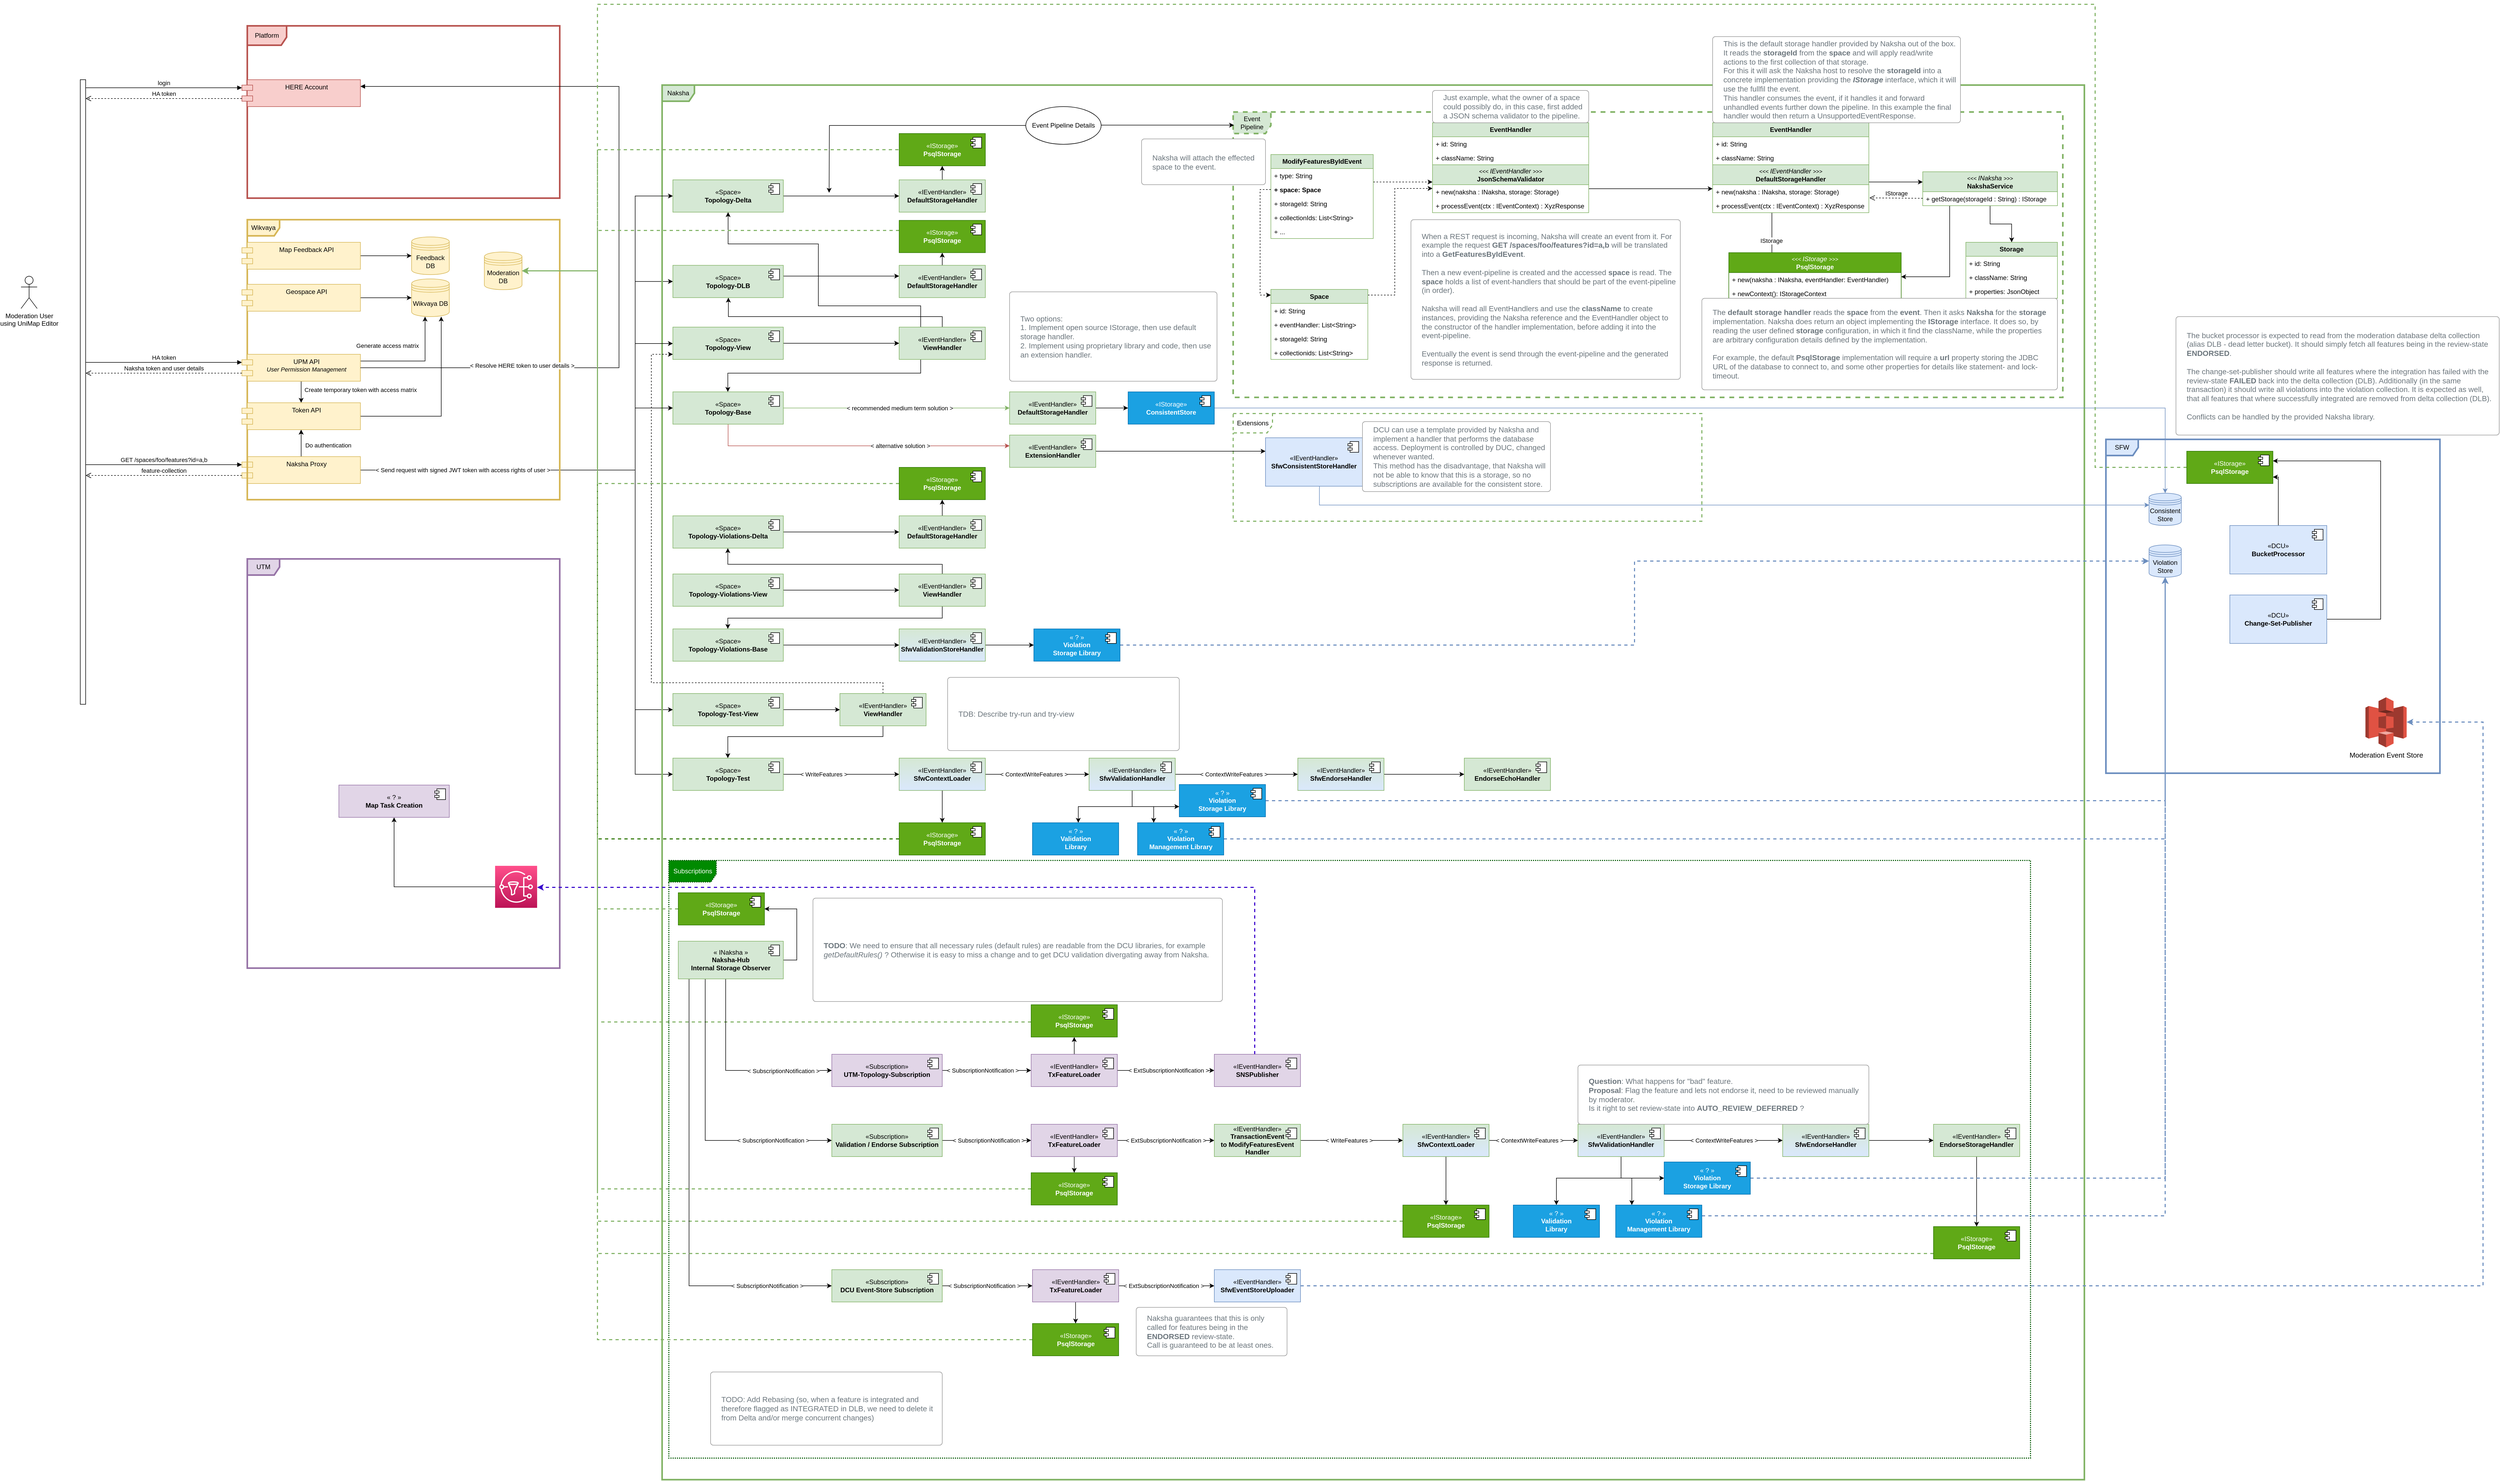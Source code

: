 <mxfile version="22.1.2" type="device">
  <diagram name="Page-1" id="c7558073-3199-34d8-9f00-42111426c3f3">
    <mxGraphModel dx="2105" dy="1001" grid="1" gridSize="10" guides="1" tooltips="1" connect="1" arrows="1" fold="1" page="1" pageScale="1" pageWidth="4681" pageHeight="3300" background="none" math="0" shadow="0">
      <root>
        <mxCell id="0" />
        <mxCell id="1" parent="0" />
        <mxCell id="LxGrSM87_I9BfTGoM96F-48" style="edgeStyle=orthogonalEdgeStyle;rounded=0;orthogonalLoop=1;jettySize=auto;html=1;entryX=0;entryY=0.5;entryDx=0;entryDy=0;" parent="1" source="IS7OfrcVgxXRb15TEPke-10" target="LxGrSM87_I9BfTGoM96F-46" edge="1">
          <mxGeometry relative="1" as="geometry">
            <Array as="points">
              <mxPoint x="1200" y="905" />
              <mxPoint x="1200" y="555" />
            </Array>
          </mxGeometry>
        </mxCell>
        <mxCell id="QiJwT_M8jZvrQRE63DZS-151" style="edgeStyle=orthogonalEdgeStyle;rounded=0;orthogonalLoop=1;jettySize=auto;html=1;entryX=0;entryY=0.5;entryDx=0;entryDy=0;" parent="1" source="IS7OfrcVgxXRb15TEPke-10" target="QiJwT_M8jZvrQRE63DZS-94" edge="1">
          <mxGeometry relative="1" as="geometry">
            <Array as="points">
              <mxPoint x="1200" y="905" />
              <mxPoint x="1200" y="1470" />
            </Array>
          </mxGeometry>
        </mxCell>
        <mxCell id="QiJwT_M8jZvrQRE63DZS-150" style="edgeStyle=orthogonalEdgeStyle;rounded=0;orthogonalLoop=1;jettySize=auto;html=1;entryX=0;entryY=0.5;entryDx=0;entryDy=0;" parent="1" source="IS7OfrcVgxXRb15TEPke-10" target="QiJwT_M8jZvrQRE63DZS-96" edge="1">
          <mxGeometry relative="1" as="geometry">
            <Array as="points">
              <mxPoint x="1200" y="905" />
              <mxPoint x="1200" y="1350" />
            </Array>
          </mxGeometry>
        </mxCell>
        <mxCell id="IS7OfrcVgxXRb15TEPke-1" value="Moderation User&lt;br&gt;using UniMap Editor" style="shape=umlActor;verticalLabelPosition=bottom;verticalAlign=top;html=1;outlineConnect=0;" parent="1" vertex="1">
          <mxGeometry x="60" y="545" width="30" height="60" as="geometry" />
        </mxCell>
        <mxCell id="IS7OfrcVgxXRb15TEPke-5" value="Naksha" style="shape=umlFrame;whiteSpace=wrap;html=1;pointerEvents=0;fillColor=#d5e8d4;strokeColor=#82b366;strokeWidth=3;" parent="1" vertex="1">
          <mxGeometry x="1250" y="190" width="2640" height="2590" as="geometry" />
        </mxCell>
        <mxCell id="IS7OfrcVgxXRb15TEPke-6" value="Extensions" style="shape=umlFrame;whiteSpace=wrap;html=1;pointerEvents=0;width=73;height=36;fillColor=none;dashed=1;strokeColor=#82b366;strokeWidth=2;" parent="1" vertex="1">
          <mxGeometry x="2310" y="800" width="870" height="200" as="geometry" />
        </mxCell>
        <mxCell id="IS7OfrcVgxXRb15TEPke-9" value="Moderation DB" style="shape=datastore;whiteSpace=wrap;html=1;fillColor=#fff2cc;strokeColor=#d6b656;" parent="1" vertex="1">
          <mxGeometry x="920" y="500" width="70" height="70" as="geometry" />
        </mxCell>
        <mxCell id="IS7OfrcVgxXRb15TEPke-84" style="edgeStyle=orthogonalEdgeStyle;rounded=0;orthogonalLoop=1;jettySize=auto;html=1;entryX=0.5;entryY=1;entryDx=0;entryDy=0;" parent="1" source="IS7OfrcVgxXRb15TEPke-10" target="IS7OfrcVgxXRb15TEPke-80" edge="1">
          <mxGeometry relative="1" as="geometry" />
        </mxCell>
        <mxCell id="IS7OfrcVgxXRb15TEPke-109" style="edgeStyle=orthogonalEdgeStyle;rounded=0;orthogonalLoop=1;jettySize=auto;html=1;" parent="1" source="IS7OfrcVgxXRb15TEPke-10" target="IS7OfrcVgxXRb15TEPke-41" edge="1">
          <mxGeometry relative="1" as="geometry">
            <Array as="points">
              <mxPoint x="1200" y="905" />
              <mxPoint x="1200" y="670" />
            </Array>
          </mxGeometry>
        </mxCell>
        <mxCell id="IS7OfrcVgxXRb15TEPke-124" value="" style="edgeStyle=orthogonalEdgeStyle;rounded=0;orthogonalLoop=1;jettySize=auto;html=1;" parent="1" source="IS7OfrcVgxXRb15TEPke-10" target="IS7OfrcVgxXRb15TEPke-80" edge="1">
          <mxGeometry relative="1" as="geometry" />
        </mxCell>
        <mxCell id="QiJwT_M8jZvrQRE63DZS-1" value="Do authentication" style="edgeLabel;html=1;align=center;verticalAlign=middle;resizable=0;points=[];" parent="IS7OfrcVgxXRb15TEPke-124" vertex="1" connectable="0">
          <mxGeometry x="-0.158" y="1" relative="1" as="geometry">
            <mxPoint x="51" as="offset" />
          </mxGeometry>
        </mxCell>
        <mxCell id="IS7OfrcVgxXRb15TEPke-147" style="edgeStyle=orthogonalEdgeStyle;rounded=0;orthogonalLoop=1;jettySize=auto;html=1;entryX=0;entryY=0.5;entryDx=0;entryDy=0;" parent="1" source="IS7OfrcVgxXRb15TEPke-10" target="IS7OfrcVgxXRb15TEPke-43" edge="1">
          <mxGeometry relative="1" as="geometry">
            <Array as="points">
              <mxPoint x="1200" y="905" />
              <mxPoint x="1200" y="396" />
            </Array>
          </mxGeometry>
        </mxCell>
        <mxCell id="IS7OfrcVgxXRb15TEPke-148" style="edgeStyle=orthogonalEdgeStyle;rounded=0;orthogonalLoop=1;jettySize=auto;html=1;entryX=0;entryY=0.5;entryDx=0;entryDy=0;" parent="1" source="IS7OfrcVgxXRb15TEPke-10" target="IS7OfrcVgxXRb15TEPke-45" edge="1">
          <mxGeometry relative="1" as="geometry">
            <Array as="points">
              <mxPoint x="1200" y="905" />
              <mxPoint x="1200" y="790" />
            </Array>
          </mxGeometry>
        </mxCell>
        <mxCell id="QiJwT_M8jZvrQRE63DZS-2" value="&amp;lt; Send request with signed JWT token with access rights of user &amp;gt;" style="edgeLabel;html=1;align=center;verticalAlign=middle;resizable=0;points=[];" parent="IS7OfrcVgxXRb15TEPke-148" vertex="1" connectable="0">
          <mxGeometry x="-0.606" y="1" relative="1" as="geometry">
            <mxPoint x="53" y="1" as="offset" />
          </mxGeometry>
        </mxCell>
        <mxCell id="IS7OfrcVgxXRb15TEPke-10" value="Naksha Proxy" style="shape=module;align=left;spacingLeft=20;align=center;verticalAlign=top;whiteSpace=wrap;html=1;fillColor=#fff2cc;strokeColor=#d6b656;" parent="1" vertex="1">
          <mxGeometry x="470" y="880" width="220" height="50" as="geometry" />
        </mxCell>
        <mxCell id="IS7OfrcVgxXRb15TEPke-128" style="edgeStyle=orthogonalEdgeStyle;rounded=0;orthogonalLoop=1;jettySize=auto;html=1;fillColor=#dae8fc;strokeColor=#6c8ebf;entryX=0.007;entryY=0.38;entryDx=0;entryDy=0;exitX=0.556;exitY=0.833;exitDx=0;exitDy=0;exitPerimeter=0;entryPerimeter=0;" parent="1" source="IS7OfrcVgxXRb15TEPke-15" target="IS7OfrcVgxXRb15TEPke-50" edge="1">
          <mxGeometry relative="1" as="geometry">
            <Array as="points">
              <mxPoint x="2470" y="970" />
              <mxPoint x="4010" y="970" />
            </Array>
          </mxGeometry>
        </mxCell>
        <mxCell id="IS7OfrcVgxXRb15TEPke-15" value="«IEventHandler»&lt;br&gt;&lt;b&gt;SfwConsistentStoreHandler&lt;/b&gt;" style="html=1;dropTarget=0;whiteSpace=wrap;fillColor=#dae8fc;strokeColor=#6c8ebf;" parent="1" vertex="1">
          <mxGeometry x="2370" y="845" width="180" height="90" as="geometry" />
        </mxCell>
        <mxCell id="IS7OfrcVgxXRb15TEPke-16" value="" style="shape=module;jettyWidth=8;jettyHeight=4;" parent="IS7OfrcVgxXRb15TEPke-15" vertex="1">
          <mxGeometry x="1" width="20" height="20" relative="1" as="geometry">
            <mxPoint x="-27" y="7" as="offset" />
          </mxGeometry>
        </mxCell>
        <mxCell id="IS7OfrcVgxXRb15TEPke-129" style="edgeStyle=orthogonalEdgeStyle;rounded=0;orthogonalLoop=1;jettySize=auto;html=1;entryX=0.5;entryY=0;entryDx=0;entryDy=0;fillColor=#dae8fc;strokeColor=#6c8ebf;" parent="1" source="IS7OfrcVgxXRb15TEPke-33" target="IS7OfrcVgxXRb15TEPke-50" edge="1">
          <mxGeometry relative="1" as="geometry">
            <Array as="points">
              <mxPoint x="4040" y="790" />
            </Array>
          </mxGeometry>
        </mxCell>
        <mxCell id="IS7OfrcVgxXRb15TEPke-33" value="«IStorage»&lt;br&gt;&lt;b&gt;ConsistentStore&lt;/b&gt;" style="html=1;dropTarget=0;whiteSpace=wrap;fillColor=#1ba1e2;strokeColor=#006EAF;fontColor=#ffffff;" parent="1" vertex="1">
          <mxGeometry x="2115" y="759.75" width="160" height="60" as="geometry" />
        </mxCell>
        <mxCell id="IS7OfrcVgxXRb15TEPke-34" value="" style="shape=module;jettyWidth=8;jettyHeight=4;" parent="IS7OfrcVgxXRb15TEPke-33" vertex="1">
          <mxGeometry x="1" width="20" height="20" relative="1" as="geometry">
            <mxPoint x="-27" y="7" as="offset" />
          </mxGeometry>
        </mxCell>
        <mxCell id="IS7OfrcVgxXRb15TEPke-107" style="edgeStyle=orthogonalEdgeStyle;rounded=0;orthogonalLoop=1;jettySize=auto;html=1;entryX=0;entryY=0.5;entryDx=0;entryDy=0;" parent="1" source="IS7OfrcVgxXRb15TEPke-41" target="IS7OfrcVgxXRb15TEPke-105" edge="1">
          <mxGeometry relative="1" as="geometry" />
        </mxCell>
        <mxCell id="IS7OfrcVgxXRb15TEPke-125" value="" style="edgeStyle=orthogonalEdgeStyle;rounded=0;orthogonalLoop=1;jettySize=auto;html=1;" parent="1" source="IS7OfrcVgxXRb15TEPke-41" target="IS7OfrcVgxXRb15TEPke-105" edge="1">
          <mxGeometry relative="1" as="geometry" />
        </mxCell>
        <mxCell id="IS7OfrcVgxXRb15TEPke-41" value="«Space»&lt;br&gt;&lt;b&gt;Topology-View&lt;/b&gt;" style="html=1;dropTarget=0;whiteSpace=wrap;fillColor=#d5e8d4;strokeColor=#82b366;" parent="1" vertex="1">
          <mxGeometry x="1270" y="639.5" width="205" height="60" as="geometry" />
        </mxCell>
        <mxCell id="IS7OfrcVgxXRb15TEPke-42" value="" style="shape=module;jettyWidth=8;jettyHeight=4;" parent="IS7OfrcVgxXRb15TEPke-41" vertex="1">
          <mxGeometry x="1" width="20" height="20" relative="1" as="geometry">
            <mxPoint x="-27" y="7" as="offset" />
          </mxGeometry>
        </mxCell>
        <mxCell id="QiJwT_M8jZvrQRE63DZS-54" style="edgeStyle=orthogonalEdgeStyle;rounded=0;orthogonalLoop=1;jettySize=auto;html=1;" parent="1" source="IS7OfrcVgxXRb15TEPke-43" target="QiJwT_M8jZvrQRE63DZS-49" edge="1">
          <mxGeometry relative="1" as="geometry" />
        </mxCell>
        <mxCell id="IS7OfrcVgxXRb15TEPke-43" value="«Space»&lt;br&gt;&lt;b&gt;Topology-Delta&lt;/b&gt;" style="html=1;dropTarget=0;whiteSpace=wrap;fillColor=#d5e8d4;strokeColor=#82b366;" parent="1" vertex="1">
          <mxGeometry x="1270" y="366" width="205" height="60" as="geometry" />
        </mxCell>
        <mxCell id="IS7OfrcVgxXRb15TEPke-44" value="" style="shape=module;jettyWidth=8;jettyHeight=4;" parent="IS7OfrcVgxXRb15TEPke-43" vertex="1">
          <mxGeometry x="1" width="20" height="20" relative="1" as="geometry">
            <mxPoint x="-27" y="7" as="offset" />
          </mxGeometry>
        </mxCell>
        <mxCell id="IS7OfrcVgxXRb15TEPke-149" style="edgeStyle=orthogonalEdgeStyle;rounded=0;orthogonalLoop=1;jettySize=auto;html=1;fillColor=#f8cecc;strokeColor=#b85450;" parent="1" source="IS7OfrcVgxXRb15TEPke-45" target="IS7OfrcVgxXRb15TEPke-122" edge="1">
          <mxGeometry relative="1" as="geometry">
            <Array as="points">
              <mxPoint x="1372" y="860" />
            </Array>
          </mxGeometry>
        </mxCell>
        <mxCell id="IS7OfrcVgxXRb15TEPke-151" value="&amp;lt; alternative solution &amp;gt;" style="edgeLabel;html=1;align=center;verticalAlign=middle;resizable=0;points=[];" parent="IS7OfrcVgxXRb15TEPke-149" vertex="1" connectable="0">
          <mxGeometry x="-0.133" y="1" relative="1" as="geometry">
            <mxPoint x="115" y="1" as="offset" />
          </mxGeometry>
        </mxCell>
        <mxCell id="IS7OfrcVgxXRb15TEPke-45" value="«Space»&lt;br&gt;&lt;b&gt;Topology-Base&lt;/b&gt;" style="html=1;dropTarget=0;whiteSpace=wrap;fillColor=#d5e8d4;strokeColor=#82b366;" parent="1" vertex="1">
          <mxGeometry x="1270" y="759.75" width="205" height="60" as="geometry" />
        </mxCell>
        <mxCell id="IS7OfrcVgxXRb15TEPke-46" value="" style="shape=module;jettyWidth=8;jettyHeight=4;" parent="IS7OfrcVgxXRb15TEPke-45" vertex="1">
          <mxGeometry x="1" width="20" height="20" relative="1" as="geometry">
            <mxPoint x="-27" y="7" as="offset" />
          </mxGeometry>
        </mxCell>
        <mxCell id="IS7OfrcVgxXRb15TEPke-49" value="SFW" style="shape=umlFrame;whiteSpace=wrap;html=1;pointerEvents=0;fillColor=#dae8fc;strokeColor=#6c8ebf;strokeWidth=3;" parent="1" vertex="1">
          <mxGeometry x="3930" y="848" width="620" height="620" as="geometry" />
        </mxCell>
        <mxCell id="IS7OfrcVgxXRb15TEPke-50" value="Consistent&lt;br&gt;Store" style="shape=datastore;whiteSpace=wrap;html=1;fillColor=#dae8fc;strokeColor=#6c8ebf;" parent="1" vertex="1">
          <mxGeometry x="4010" y="948" width="60" height="60" as="geometry" />
        </mxCell>
        <mxCell id="QiJwT_M8jZvrQRE63DZS-28" style="edgeStyle=orthogonalEdgeStyle;rounded=0;orthogonalLoop=1;jettySize=auto;html=1;" parent="1" source="IS7OfrcVgxXRb15TEPke-53" target="IS7OfrcVgxXRb15TEPke-131" edge="1">
          <mxGeometry relative="1" as="geometry">
            <Array as="points">
              <mxPoint x="4090" y="918" />
            </Array>
          </mxGeometry>
        </mxCell>
        <mxCell id="IS7OfrcVgxXRb15TEPke-53" value="«DCU»&lt;br&gt;&lt;b&gt;BucketProcessor&lt;/b&gt;" style="html=1;dropTarget=0;whiteSpace=wrap;fillColor=#dae8fc;strokeColor=#6c8ebf;" parent="1" vertex="1">
          <mxGeometry x="4160" y="1008" width="180" height="90" as="geometry" />
        </mxCell>
        <mxCell id="IS7OfrcVgxXRb15TEPke-54" value="" style="shape=module;jettyWidth=8;jettyHeight=4;" parent="IS7OfrcVgxXRb15TEPke-53" vertex="1">
          <mxGeometry x="1" width="20" height="20" relative="1" as="geometry">
            <mxPoint x="-27" y="7" as="offset" />
          </mxGeometry>
        </mxCell>
        <mxCell id="QiJwT_M8jZvrQRE63DZS-72" style="edgeStyle=orthogonalEdgeStyle;rounded=0;orthogonalLoop=1;jettySize=auto;html=1;" parent="1" source="IS7OfrcVgxXRb15TEPke-55" target="IS7OfrcVgxXRb15TEPke-131" edge="1">
          <mxGeometry relative="1" as="geometry">
            <Array as="points">
              <mxPoint x="4440" y="1182" />
              <mxPoint x="4440" y="888" />
            </Array>
          </mxGeometry>
        </mxCell>
        <mxCell id="IS7OfrcVgxXRb15TEPke-55" value="«DCU»&lt;br&gt;&lt;b&gt;Change-Set-Publisher&lt;/b&gt;" style="html=1;dropTarget=0;whiteSpace=wrap;fillColor=#dae8fc;strokeColor=#6c8ebf;" parent="1" vertex="1">
          <mxGeometry x="4160" y="1137" width="180" height="90" as="geometry" />
        </mxCell>
        <mxCell id="IS7OfrcVgxXRb15TEPke-56" value="" style="shape=module;jettyWidth=8;jettyHeight=4;" parent="IS7OfrcVgxXRb15TEPke-55" vertex="1">
          <mxGeometry x="1" width="20" height="20" relative="1" as="geometry">
            <mxPoint x="-27" y="7" as="offset" />
          </mxGeometry>
        </mxCell>
        <mxCell id="IS7OfrcVgxXRb15TEPke-57" value="Wikvaya" style="shape=umlFrame;whiteSpace=wrap;html=1;pointerEvents=0;fillColor=#fff2cc;strokeColor=#d6b656;strokeWidth=3;" parent="1" vertex="1">
          <mxGeometry x="480" y="440" width="580" height="520" as="geometry" />
        </mxCell>
        <mxCell id="IS7OfrcVgxXRb15TEPke-58" value="Wikvaya DB" style="shape=datastore;whiteSpace=wrap;html=1;fillColor=#fff2cc;strokeColor=#d6b656;" parent="1" vertex="1">
          <mxGeometry x="785" y="550" width="70" height="70" as="geometry" />
        </mxCell>
        <mxCell id="IS7OfrcVgxXRb15TEPke-67" value="UTM" style="shape=umlFrame;whiteSpace=wrap;html=1;pointerEvents=0;fillColor=#e1d5e7;strokeColor=#9673a6;strokeWidth=3;" parent="1" vertex="1">
          <mxGeometry x="480" y="1070" width="580" height="760" as="geometry" />
        </mxCell>
        <mxCell id="IS7OfrcVgxXRb15TEPke-73" value="Two options:&lt;br&gt;1. Implement open source IStorage, then use default storage handler.&lt;br&gt;2. Implement using proprietary library and code, then use an extension handler." style="html=1;shadow=0;dashed=0;shape=mxgraph.bootstrap.rrect;rSize=5;strokeColor=#999999;strokeWidth=1;fillColor=#FFFFFF;fontColor=#6C767D;whiteSpace=wrap;align=left;verticalAlign=middle;spacingLeft=10;fontSize=14;spacing=10;" parent="1" vertex="1">
          <mxGeometry x="1894.95" y="574" width="385.05" height="166" as="geometry" />
        </mxCell>
        <mxCell id="IS7OfrcVgxXRb15TEPke-82" style="edgeStyle=orthogonalEdgeStyle;rounded=0;orthogonalLoop=1;jettySize=auto;html=1;exitX=1;exitY=0.25;exitDx=0;exitDy=0;" parent="1" source="IS7OfrcVgxXRb15TEPke-76" target="IS7OfrcVgxXRb15TEPke-58" edge="1">
          <mxGeometry relative="1" as="geometry">
            <Array as="points">
              <mxPoint x="810" y="703" />
            </Array>
          </mxGeometry>
        </mxCell>
        <mxCell id="IS7OfrcVgxXRb15TEPke-101" value="Generate access matrix" style="edgeLabel;html=1;align=center;verticalAlign=middle;resizable=0;points=[];" parent="IS7OfrcVgxXRb15TEPke-82" vertex="1" connectable="0">
          <mxGeometry x="-0.646" y="1" relative="1" as="geometry">
            <mxPoint x="14" y="-28" as="offset" />
          </mxGeometry>
        </mxCell>
        <mxCell id="IS7OfrcVgxXRb15TEPke-90" style="edgeStyle=orthogonalEdgeStyle;rounded=0;orthogonalLoop=1;jettySize=auto;html=1;" parent="1" source="IS7OfrcVgxXRb15TEPke-76" target="IS7OfrcVgxXRb15TEPke-80" edge="1">
          <mxGeometry relative="1" as="geometry" />
        </mxCell>
        <mxCell id="IS7OfrcVgxXRb15TEPke-100" value="Create temporary token with access matrix" style="edgeLabel;html=1;align=center;verticalAlign=middle;resizable=0;points=[];" parent="IS7OfrcVgxXRb15TEPke-90" vertex="1" connectable="0">
          <mxGeometry x="-0.261" y="-1" relative="1" as="geometry">
            <mxPoint x="111" y="1" as="offset" />
          </mxGeometry>
        </mxCell>
        <mxCell id="IS7OfrcVgxXRb15TEPke-76" value="UPM API&lt;br&gt;&lt;i&gt;&lt;font style=&quot;font-size: 11px;&quot;&gt;User Permission Management&lt;/font&gt;&lt;/i&gt;" style="shape=module;align=left;spacingLeft=20;align=center;verticalAlign=top;whiteSpace=wrap;html=1;fillColor=#fff2cc;strokeColor=#d6b656;" parent="1" vertex="1">
          <mxGeometry x="470" y="690" width="220" height="50" as="geometry" />
        </mxCell>
        <mxCell id="IS7OfrcVgxXRb15TEPke-102" style="edgeStyle=orthogonalEdgeStyle;rounded=0;orthogonalLoop=1;jettySize=auto;html=1;entryX=0;entryY=0.5;entryDx=0;entryDy=0;" parent="1" source="IS7OfrcVgxXRb15TEPke-77" target="tEJrlQ6ppj-9RkD4eFKq-27" edge="1">
          <mxGeometry relative="1" as="geometry" />
        </mxCell>
        <mxCell id="IS7OfrcVgxXRb15TEPke-77" value="Map Feedback API" style="shape=module;align=left;spacingLeft=20;align=center;verticalAlign=top;whiteSpace=wrap;html=1;fillColor=#fff2cc;strokeColor=#d6b656;" parent="1" vertex="1">
          <mxGeometry x="470" y="482" width="220" height="50" as="geometry" />
        </mxCell>
        <mxCell id="IS7OfrcVgxXRb15TEPke-81" style="edgeStyle=orthogonalEdgeStyle;rounded=0;orthogonalLoop=1;jettySize=auto;html=1;entryX=0;entryY=0.5;entryDx=0;entryDy=0;" parent="1" source="IS7OfrcVgxXRb15TEPke-78" target="IS7OfrcVgxXRb15TEPke-58" edge="1">
          <mxGeometry relative="1" as="geometry" />
        </mxCell>
        <mxCell id="IS7OfrcVgxXRb15TEPke-78" value="Geospace API" style="shape=module;align=left;spacingLeft=20;align=center;verticalAlign=top;whiteSpace=wrap;html=1;fillColor=#fff2cc;strokeColor=#d6b656;" parent="1" vertex="1">
          <mxGeometry x="470" y="560" width="220" height="50" as="geometry" />
        </mxCell>
        <mxCell id="IS7OfrcVgxXRb15TEPke-83" style="edgeStyle=orthogonalEdgeStyle;rounded=0;orthogonalLoop=1;jettySize=auto;html=1;" parent="1" source="IS7OfrcVgxXRb15TEPke-80" target="IS7OfrcVgxXRb15TEPke-58" edge="1">
          <mxGeometry relative="1" as="geometry">
            <Array as="points">
              <mxPoint x="840" y="805" />
            </Array>
          </mxGeometry>
        </mxCell>
        <mxCell id="IS7OfrcVgxXRb15TEPke-80" value="Token API" style="shape=module;align=left;spacingLeft=20;align=center;verticalAlign=top;whiteSpace=wrap;html=1;fillColor=#fff2cc;strokeColor=#d6b656;" parent="1" vertex="1">
          <mxGeometry x="470" y="780" width="220" height="50" as="geometry" />
        </mxCell>
        <mxCell id="IS7OfrcVgxXRb15TEPke-86" value="HA token" style="html=1;verticalAlign=bottom;endArrow=block;edgeStyle=elbowEdgeStyle;elbow=vertical;curved=0;rounded=0;entryX=0;entryY=0;entryDx=0;entryDy=15;entryPerimeter=0;" parent="1" source="IS7OfrcVgxXRb15TEPke-87" target="IS7OfrcVgxXRb15TEPke-76" edge="1">
          <mxGeometry width="80" relative="1" as="geometry">
            <mxPoint x="220" y="540" as="sourcePoint" />
            <mxPoint x="300" y="540" as="targetPoint" />
            <Array as="points" />
          </mxGeometry>
        </mxCell>
        <mxCell id="IS7OfrcVgxXRb15TEPke-87" value="" style="html=1;points=[];perimeter=orthogonalPerimeter;outlineConnect=0;targetShapes=umlLifeline;portConstraint=eastwest;newEdgeStyle={&quot;edgeStyle&quot;:&quot;elbowEdgeStyle&quot;,&quot;elbow&quot;:&quot;vertical&quot;,&quot;curved&quot;:0,&quot;rounded&quot;:0};" parent="1" vertex="1">
          <mxGeometry x="170" y="180" width="10" height="1160" as="geometry" />
        </mxCell>
        <mxCell id="IS7OfrcVgxXRb15TEPke-88" value="Naksha token and user details" style="html=1;verticalAlign=bottom;endArrow=open;dashed=1;endSize=8;edgeStyle=elbowEdgeStyle;elbow=vertical;curved=0;rounded=0;exitX=0;exitY=0;exitDx=0;exitDy=35;exitPerimeter=0;" parent="1" source="IS7OfrcVgxXRb15TEPke-76" target="IS7OfrcVgxXRb15TEPke-87" edge="1">
          <mxGeometry relative="1" as="geometry">
            <mxPoint x="380" y="610" as="sourcePoint" />
            <mxPoint x="300" y="610" as="targetPoint" />
          </mxGeometry>
        </mxCell>
        <mxCell id="IS7OfrcVgxXRb15TEPke-91" value="Platform" style="shape=umlFrame;whiteSpace=wrap;html=1;pointerEvents=0;width=73;height=36;fillColor=#f8cecc;strokeColor=#b85450;strokeWidth=3;" parent="1" vertex="1">
          <mxGeometry x="480" y="80" width="580" height="320" as="geometry" />
        </mxCell>
        <mxCell id="IS7OfrcVgxXRb15TEPke-92" value="GET /spaces/foo/features?id=a,b" style="html=1;verticalAlign=bottom;endArrow=block;edgeStyle=elbowEdgeStyle;elbow=vertical;curved=0;rounded=0;entryX=0;entryY=0;entryDx=0;entryDy=15;entryPerimeter=0;" parent="1" source="IS7OfrcVgxXRb15TEPke-87" target="IS7OfrcVgxXRb15TEPke-10" edge="1">
          <mxGeometry width="80" relative="1" as="geometry">
            <mxPoint x="190" y="880" as="sourcePoint" />
            <mxPoint x="480" y="880" as="targetPoint" />
            <Array as="points" />
          </mxGeometry>
        </mxCell>
        <mxCell id="IS7OfrcVgxXRb15TEPke-93" value="feature-collection" style="html=1;verticalAlign=bottom;endArrow=open;dashed=1;endSize=8;edgeStyle=elbowEdgeStyle;elbow=vertical;curved=0;rounded=0;exitX=0;exitY=0;exitDx=0;exitDy=35;exitPerimeter=0;" parent="1" source="IS7OfrcVgxXRb15TEPke-10" edge="1">
          <mxGeometry relative="1" as="geometry">
            <mxPoint x="470" y="900" as="sourcePoint" />
            <mxPoint x="180" y="915" as="targetPoint" />
            <Array as="points">
              <mxPoint x="320" y="915" />
            </Array>
          </mxGeometry>
        </mxCell>
        <mxCell id="IS7OfrcVgxXRb15TEPke-95" value="HERE Account" style="shape=module;align=left;spacingLeft=20;align=center;verticalAlign=top;whiteSpace=wrap;html=1;fillColor=#f8cecc;strokeColor=#b85450;" parent="1" vertex="1">
          <mxGeometry x="470" y="180" width="220" height="50" as="geometry" />
        </mxCell>
        <mxCell id="IS7OfrcVgxXRb15TEPke-96" value="login" style="html=1;verticalAlign=bottom;endArrow=block;edgeStyle=elbowEdgeStyle;elbow=vertical;curved=0;rounded=0;entryX=0;entryY=0;entryDx=0;entryDy=15;entryPerimeter=0;" parent="1" source="IS7OfrcVgxXRb15TEPke-87" target="IS7OfrcVgxXRb15TEPke-95" edge="1">
          <mxGeometry width="80" relative="1" as="geometry">
            <mxPoint x="210" y="242.5" as="sourcePoint" />
            <mxPoint x="490" y="237.5" as="targetPoint" />
            <Array as="points" />
          </mxGeometry>
        </mxCell>
        <mxCell id="IS7OfrcVgxXRb15TEPke-97" value="HA token" style="html=1;verticalAlign=bottom;endArrow=open;dashed=1;endSize=8;edgeStyle=elbowEdgeStyle;elbow=vertical;curved=0;rounded=0;exitX=0;exitY=0;exitDx=0;exitDy=35;exitPerimeter=0;" parent="1" source="IS7OfrcVgxXRb15TEPke-95" target="IS7OfrcVgxXRb15TEPke-87" edge="1">
          <mxGeometry relative="1" as="geometry">
            <mxPoint x="470" y="210" as="sourcePoint" />
            <mxPoint x="200" y="210" as="targetPoint" />
          </mxGeometry>
        </mxCell>
        <mxCell id="IS7OfrcVgxXRb15TEPke-98" value="&amp;lt; Resolve HERE token to user details &amp;gt;" style="html=1;verticalAlign=bottom;endArrow=block;edgeStyle=elbowEdgeStyle;elbow=vertical;curved=0;rounded=0;entryX=1;entryY=0.25;entryDx=0;entryDy=0;exitX=1;exitY=0.5;exitDx=0;exitDy=0;startArrow=none;startFill=0;" parent="1" source="IS7OfrcVgxXRb15TEPke-76" target="IS7OfrcVgxXRb15TEPke-95" edge="1">
          <mxGeometry x="-0.595" y="-5" width="80" relative="1" as="geometry">
            <mxPoint x="1060" y="550.333" as="sourcePoint" />
            <mxPoint x="1280" y="550" as="targetPoint" />
            <Array as="points">
              <mxPoint x="1170" y="460" />
            </Array>
            <mxPoint as="offset" />
          </mxGeometry>
        </mxCell>
        <mxCell id="IS7OfrcVgxXRb15TEPke-111" style="edgeStyle=orthogonalEdgeStyle;rounded=0;orthogonalLoop=1;jettySize=auto;html=1;exitX=0.25;exitY=1;exitDx=0;exitDy=0;" parent="1" source="IS7OfrcVgxXRb15TEPke-105" target="IS7OfrcVgxXRb15TEPke-45" edge="1">
          <mxGeometry relative="1" as="geometry">
            <Array as="points">
              <mxPoint x="1730" y="725" />
              <mxPoint x="1372" y="725" />
            </Array>
          </mxGeometry>
        </mxCell>
        <mxCell id="IS7OfrcVgxXRb15TEPke-115" style="edgeStyle=orthogonalEdgeStyle;rounded=0;orthogonalLoop=1;jettySize=auto;html=1;entryX=0.5;entryY=1;entryDx=0;entryDy=0;exitX=0.25;exitY=0;exitDx=0;exitDy=0;" parent="1" source="IS7OfrcVgxXRb15TEPke-105" target="IS7OfrcVgxXRb15TEPke-43" edge="1">
          <mxGeometry relative="1" as="geometry">
            <Array as="points">
              <mxPoint x="1730" y="600" />
              <mxPoint x="1540" y="600" />
              <mxPoint x="1540" y="485" />
              <mxPoint x="1373" y="485" />
            </Array>
          </mxGeometry>
        </mxCell>
        <mxCell id="LxGrSM87_I9BfTGoM96F-52" style="edgeStyle=orthogonalEdgeStyle;rounded=0;orthogonalLoop=1;jettySize=auto;html=1;" parent="1" source="IS7OfrcVgxXRb15TEPke-105" target="LxGrSM87_I9BfTGoM96F-46" edge="1">
          <mxGeometry relative="1" as="geometry">
            <mxPoint x="1475" y="564.75" as="targetPoint" />
            <Array as="points">
              <mxPoint x="1770" y="620" />
              <mxPoint x="1373" y="620" />
            </Array>
          </mxGeometry>
        </mxCell>
        <mxCell id="IS7OfrcVgxXRb15TEPke-105" value="«IEventHandler»&lt;br&gt;&lt;b&gt;ViewHandler&lt;/b&gt;" style="html=1;dropTarget=0;whiteSpace=wrap;fillColor=#d5e8d4;strokeColor=#82b366;" parent="1" vertex="1">
          <mxGeometry x="1690" y="639.5" width="160" height="60" as="geometry" />
        </mxCell>
        <mxCell id="IS7OfrcVgxXRb15TEPke-106" value="" style="shape=module;jettyWidth=8;jettyHeight=4;" parent="IS7OfrcVgxXRb15TEPke-105" vertex="1">
          <mxGeometry x="1" width="20" height="20" relative="1" as="geometry">
            <mxPoint x="-27" y="7" as="offset" />
          </mxGeometry>
        </mxCell>
        <mxCell id="IS7OfrcVgxXRb15TEPke-121" style="edgeStyle=orthogonalEdgeStyle;rounded=0;orthogonalLoop=1;jettySize=auto;html=1;entryX=0;entryY=0.5;entryDx=0;entryDy=0;" parent="1" source="IS7OfrcVgxXRb15TEPke-118" target="IS7OfrcVgxXRb15TEPke-33" edge="1">
          <mxGeometry relative="1" as="geometry" />
        </mxCell>
        <mxCell id="IS7OfrcVgxXRb15TEPke-118" value="«IEventHandler»&lt;br&gt;&lt;b&gt;DefaultStorageHandler&lt;/b&gt;" style="html=1;dropTarget=0;whiteSpace=wrap;fillColor=#d5e8d4;strokeColor=#82b366;" parent="1" vertex="1">
          <mxGeometry x="1894.95" y="759.75" width="160" height="60" as="geometry" />
        </mxCell>
        <mxCell id="IS7OfrcVgxXRb15TEPke-119" value="" style="shape=module;jettyWidth=8;jettyHeight=4;" parent="IS7OfrcVgxXRb15TEPke-118" vertex="1">
          <mxGeometry x="1" width="20" height="20" relative="1" as="geometry">
            <mxPoint x="-27" y="7" as="offset" />
          </mxGeometry>
        </mxCell>
        <mxCell id="QiJwT_M8jZvrQRE63DZS-15" style="edgeStyle=orthogonalEdgeStyle;rounded=0;orthogonalLoop=1;jettySize=auto;html=1;" parent="1" source="IS7OfrcVgxXRb15TEPke-122" target="IS7OfrcVgxXRb15TEPke-15" edge="1">
          <mxGeometry relative="1" as="geometry">
            <Array as="points">
              <mxPoint x="2210" y="870" />
              <mxPoint x="2210" y="870" />
            </Array>
          </mxGeometry>
        </mxCell>
        <mxCell id="IS7OfrcVgxXRb15TEPke-122" value="«IEventHandler»&lt;br&gt;&lt;b&gt;ExtensionHandler&lt;/b&gt;" style="html=1;dropTarget=0;whiteSpace=wrap;fillColor=#d5e8d4;strokeColor=#82b366;" parent="1" vertex="1">
          <mxGeometry x="1894.95" y="840" width="160" height="60" as="geometry" />
        </mxCell>
        <mxCell id="IS7OfrcVgxXRb15TEPke-123" value="" style="shape=module;jettyWidth=8;jettyHeight=4;" parent="IS7OfrcVgxXRb15TEPke-122" vertex="1">
          <mxGeometry x="1" width="20" height="20" relative="1" as="geometry">
            <mxPoint x="-27" y="7" as="offset" />
          </mxGeometry>
        </mxCell>
        <mxCell id="IS7OfrcVgxXRb15TEPke-120" style="edgeStyle=orthogonalEdgeStyle;rounded=0;orthogonalLoop=1;jettySize=auto;html=1;fillColor=#d5e8d4;strokeColor=#82b366;" parent="1" source="IS7OfrcVgxXRb15TEPke-45" target="IS7OfrcVgxXRb15TEPke-118" edge="1">
          <mxGeometry relative="1" as="geometry">
            <Array as="points" />
            <mxPoint x="1831" y="790" as="targetPoint" />
          </mxGeometry>
        </mxCell>
        <mxCell id="IS7OfrcVgxXRb15TEPke-150" value="&amp;lt; recommended medium term solution &amp;gt;" style="edgeLabel;html=1;align=center;verticalAlign=middle;resizable=0;points=[];" parent="IS7OfrcVgxXRb15TEPke-120" vertex="1" connectable="0">
          <mxGeometry x="-0.004" y="4" relative="1" as="geometry">
            <mxPoint x="7" y="4" as="offset" />
          </mxGeometry>
        </mxCell>
        <mxCell id="IS7OfrcVgxXRb15TEPke-134" style="edgeStyle=orthogonalEdgeStyle;rounded=0;orthogonalLoop=1;jettySize=auto;html=1;entryX=1;entryY=0.5;entryDx=0;entryDy=0;fillColor=#d5e8d4;strokeColor=#82b366;dashed=1;strokeWidth=2;" parent="1" source="IS7OfrcVgxXRb15TEPke-131" target="IS7OfrcVgxXRb15TEPke-9" edge="1">
          <mxGeometry relative="1" as="geometry">
            <Array as="points">
              <mxPoint x="3910" y="900" />
              <mxPoint x="3910" y="40" />
              <mxPoint x="1130" y="40" />
              <mxPoint x="1130" y="535" />
            </Array>
          </mxGeometry>
        </mxCell>
        <mxCell id="IS7OfrcVgxXRb15TEPke-131" value="«IStorage»&lt;br&gt;&lt;b&gt;PsqlStorage&lt;/b&gt;" style="html=1;dropTarget=0;whiteSpace=wrap;fillColor=#60a917;strokeColor=#2D7600;fontColor=#ffffff;" parent="1" vertex="1">
          <mxGeometry x="4080" y="870" width="160" height="60" as="geometry" />
        </mxCell>
        <mxCell id="IS7OfrcVgxXRb15TEPke-132" value="" style="shape=module;jettyWidth=8;jettyHeight=4;" parent="IS7OfrcVgxXRb15TEPke-131" vertex="1">
          <mxGeometry x="1" width="20" height="20" relative="1" as="geometry">
            <mxPoint x="-27" y="7" as="offset" />
          </mxGeometry>
        </mxCell>
        <mxCell id="IS7OfrcVgxXRb15TEPke-137" value="The bucket processor is expected to read from the moderation database delta collection (alias DLB - dead letter bucket). It should simply fetch all features being in the review-state &lt;b&gt;ENDORSED&lt;/b&gt;.&lt;br&gt;&lt;br&gt;The change-set-publisher should write all features where the integration has failed with the review-state &lt;b&gt;FAILED&lt;/b&gt; back into the delta collection (DLB). Additionally (in the same transaction) it should write all violations into the violation collection. It is expected as well, that all features that where successfully integrated are removed from delta collection (DLB).&lt;br&gt;&lt;br&gt;Conflicts can be handled by the provided Naksha library." style="html=1;shadow=0;dashed=0;shape=mxgraph.bootstrap.rrect;rSize=5;strokeColor=#999999;strokeWidth=1;fillColor=#FFFFFF;fontColor=#6C767D;whiteSpace=wrap;align=left;verticalAlign=middle;spacingLeft=10;fontSize=14;spacing=10;" parent="1" vertex="1">
          <mxGeometry x="4060" y="620" width="600" height="220" as="geometry" />
        </mxCell>
        <mxCell id="IS7OfrcVgxXRb15TEPke-152" value="Event Pipeline" style="shape=umlFrame;whiteSpace=wrap;html=1;pointerEvents=0;width=70;height=40;fillColor=#d5e8d4;strokeColor=#82b366;dashed=1;strokeWidth=3;" parent="1" vertex="1">
          <mxGeometry x="2310" y="240" width="1540" height="530" as="geometry" />
        </mxCell>
        <mxCell id="IS7OfrcVgxXRb15TEPke-158" style="edgeStyle=orthogonalEdgeStyle;rounded=0;orthogonalLoop=1;jettySize=auto;html=1;entryX=0.001;entryY=0.046;entryDx=0;entryDy=0;entryPerimeter=0;" parent="1" source="IS7OfrcVgxXRb15TEPke-153" target="IS7OfrcVgxXRb15TEPke-152" edge="1">
          <mxGeometry relative="1" as="geometry">
            <Array as="points">
              <mxPoint x="2310" y="265" />
            </Array>
          </mxGeometry>
        </mxCell>
        <mxCell id="tEJrlQ6ppj-9RkD4eFKq-25" style="edgeStyle=orthogonalEdgeStyle;rounded=0;orthogonalLoop=1;jettySize=auto;html=1;" parent="1" source="IS7OfrcVgxXRb15TEPke-153" edge="1">
          <mxGeometry relative="1" as="geometry">
            <mxPoint x="1560" y="390" as="targetPoint" />
          </mxGeometry>
        </mxCell>
        <mxCell id="IS7OfrcVgxXRb15TEPke-153" value="Event Pipeline Details" style="ellipse;whiteSpace=wrap;html=1;" parent="1" vertex="1">
          <mxGeometry x="1925" y="230" width="140" height="70" as="geometry" />
        </mxCell>
        <mxCell id="IS7OfrcVgxXRb15TEPke-219" style="edgeStyle=orthogonalEdgeStyle;rounded=0;orthogonalLoop=1;jettySize=auto;html=1;" parent="1" source="IS7OfrcVgxXRb15TEPke-164" target="IS7OfrcVgxXRb15TEPke-181" edge="1">
          <mxGeometry relative="1" as="geometry">
            <Array as="points">
              <mxPoint x="3570" y="370" />
              <mxPoint x="3570" y="370" />
            </Array>
          </mxGeometry>
        </mxCell>
        <mxCell id="IS7OfrcVgxXRb15TEPke-223" style="edgeStyle=orthogonalEdgeStyle;rounded=0;orthogonalLoop=1;jettySize=auto;html=1;entryX=0.25;entryY=0;entryDx=0;entryDy=0;" parent="1" source="IS7OfrcVgxXRb15TEPke-164" target="IS7OfrcVgxXRb15TEPke-185" edge="1">
          <mxGeometry relative="1" as="geometry">
            <Array as="points">
              <mxPoint x="3310" y="530" />
              <mxPoint x="3310" y="530" />
            </Array>
          </mxGeometry>
        </mxCell>
        <mxCell id="IS7OfrcVgxXRb15TEPke-225" value="IStorage" style="edgeLabel;html=1;align=center;verticalAlign=middle;resizable=0;points=[];" parent="IS7OfrcVgxXRb15TEPke-223" vertex="1" connectable="0">
          <mxGeometry x="-0.21" y="-1" relative="1" as="geometry">
            <mxPoint as="offset" />
          </mxGeometry>
        </mxCell>
        <mxCell id="IS7OfrcVgxXRb15TEPke-211" style="edgeStyle=orthogonalEdgeStyle;rounded=0;orthogonalLoop=1;jettySize=auto;html=1;dashed=1;" parent="1" source="IS7OfrcVgxXRb15TEPke-174" target="IS7OfrcVgxXRb15TEPke-197" edge="1">
          <mxGeometry relative="1" as="geometry">
            <Array as="points">
              <mxPoint x="2610" y="580" />
              <mxPoint x="2610" y="382" />
            </Array>
          </mxGeometry>
        </mxCell>
        <mxCell id="IS7OfrcVgxXRb15TEPke-174" value="&lt;b&gt;Space&lt;/b&gt;" style="swimlane;fontStyle=0;childLayout=stackLayout;horizontal=1;startSize=26;fillColor=#d5e8d4;horizontalStack=0;resizeParent=1;resizeParentMax=0;resizeLast=0;collapsible=1;marginBottom=0;whiteSpace=wrap;html=1;strokeColor=#82b366;" parent="1" vertex="1">
          <mxGeometry x="2380" y="569.5" width="180" height="130" as="geometry" />
        </mxCell>
        <mxCell id="IS7OfrcVgxXRb15TEPke-175" value="+ id: String" style="text;strokeColor=none;fillColor=none;align=left;verticalAlign=top;spacingLeft=4;spacingRight=4;overflow=hidden;rotatable=0;points=[[0,0.5],[1,0.5]];portConstraint=eastwest;whiteSpace=wrap;html=1;" parent="IS7OfrcVgxXRb15TEPke-174" vertex="1">
          <mxGeometry y="26" width="180" height="26" as="geometry" />
        </mxCell>
        <mxCell id="IS7OfrcVgxXRb15TEPke-176" value="+ eventHandler: List&amp;lt;String&amp;gt;" style="text;strokeColor=none;fillColor=none;align=left;verticalAlign=top;spacingLeft=4;spacingRight=4;overflow=hidden;rotatable=0;points=[[0,0.5],[1,0.5]];portConstraint=eastwest;whiteSpace=wrap;html=1;" parent="IS7OfrcVgxXRb15TEPke-174" vertex="1">
          <mxGeometry y="52" width="180" height="26" as="geometry" />
        </mxCell>
        <mxCell id="IS7OfrcVgxXRb15TEPke-212" value="+ storageId: String" style="text;strokeColor=none;fillColor=none;align=left;verticalAlign=top;spacingLeft=4;spacingRight=4;overflow=hidden;rotatable=0;points=[[0,0.5],[1,0.5]];portConstraint=eastwest;whiteSpace=wrap;html=1;" parent="IS7OfrcVgxXRb15TEPke-174" vertex="1">
          <mxGeometry y="78" width="180" height="26" as="geometry" />
        </mxCell>
        <mxCell id="IS7OfrcVgxXRb15TEPke-213" value="+ collectionids: List&amp;lt;String&amp;gt;" style="text;strokeColor=none;fillColor=none;align=left;verticalAlign=top;spacingLeft=4;spacingRight=4;overflow=hidden;rotatable=0;points=[[0,0.5],[1,0.5]];portConstraint=eastwest;whiteSpace=wrap;html=1;" parent="IS7OfrcVgxXRb15TEPke-174" vertex="1">
          <mxGeometry y="104" width="180" height="26" as="geometry" />
        </mxCell>
        <mxCell id="IS7OfrcVgxXRb15TEPke-202" style="edgeStyle=orthogonalEdgeStyle;rounded=0;orthogonalLoop=1;jettySize=auto;html=1;dashed=1;" parent="1" source="IS7OfrcVgxXRb15TEPke-177" target="IS7OfrcVgxXRb15TEPke-197" edge="1">
          <mxGeometry relative="1" as="geometry">
            <Array as="points">
              <mxPoint x="2620" y="370" />
              <mxPoint x="2620" y="370" />
            </Array>
          </mxGeometry>
        </mxCell>
        <mxCell id="IS7OfrcVgxXRb15TEPke-177" value="&lt;b&gt;ModifyFeaturesByIdEvent&lt;/b&gt;" style="swimlane;fontStyle=0;childLayout=stackLayout;horizontal=1;startSize=26;fillColor=#d5e8d4;horizontalStack=0;resizeParent=1;resizeParentMax=0;resizeLast=0;collapsible=1;marginBottom=0;whiteSpace=wrap;html=1;strokeColor=#82b366;" parent="1" vertex="1">
          <mxGeometry x="2380" y="319" width="190" height="156" as="geometry" />
        </mxCell>
        <mxCell id="IS7OfrcVgxXRb15TEPke-178" value="+ type: String" style="text;strokeColor=none;fillColor=none;align=left;verticalAlign=top;spacingLeft=4;spacingRight=4;overflow=hidden;rotatable=0;points=[[0,0.5],[1,0.5]];portConstraint=eastwest;whiteSpace=wrap;html=1;" parent="IS7OfrcVgxXRb15TEPke-177" vertex="1">
          <mxGeometry y="26" width="190" height="26" as="geometry" />
        </mxCell>
        <mxCell id="IS7OfrcVgxXRb15TEPke-196" value="&lt;b&gt;+ space: Space&lt;/b&gt;" style="text;strokeColor=none;fillColor=none;align=left;verticalAlign=top;spacingLeft=4;spacingRight=4;overflow=hidden;rotatable=0;points=[[0,0.5],[1,0.5]];portConstraint=eastwest;whiteSpace=wrap;html=1;" parent="IS7OfrcVgxXRb15TEPke-177" vertex="1">
          <mxGeometry y="52" width="190" height="26" as="geometry" />
        </mxCell>
        <mxCell id="IS7OfrcVgxXRb15TEPke-214" value="+ storageId: String" style="text;strokeColor=none;fillColor=none;align=left;verticalAlign=top;spacingLeft=4;spacingRight=4;overflow=hidden;rotatable=0;points=[[0,0.5],[1,0.5]];portConstraint=eastwest;whiteSpace=wrap;html=1;" parent="IS7OfrcVgxXRb15TEPke-177" vertex="1">
          <mxGeometry y="78" width="190" height="26" as="geometry" />
        </mxCell>
        <mxCell id="QiJwT_M8jZvrQRE63DZS-7" value="+ collectionIds: List&amp;lt;String&amp;gt;" style="text;strokeColor=none;fillColor=none;align=left;verticalAlign=top;spacingLeft=4;spacingRight=4;overflow=hidden;rotatable=0;points=[[0,0.5],[1,0.5]];portConstraint=eastwest;whiteSpace=wrap;html=1;" parent="IS7OfrcVgxXRb15TEPke-177" vertex="1">
          <mxGeometry y="104" width="190" height="26" as="geometry" />
        </mxCell>
        <mxCell id="QiJwT_M8jZvrQRE63DZS-6" value="+ ..." style="text;strokeColor=none;fillColor=none;align=left;verticalAlign=top;spacingLeft=4;spacingRight=4;overflow=hidden;rotatable=0;points=[[0,0.5],[1,0.5]];portConstraint=eastwest;whiteSpace=wrap;html=1;" parent="IS7OfrcVgxXRb15TEPke-177" vertex="1">
          <mxGeometry y="130" width="190" height="26" as="geometry" />
        </mxCell>
        <mxCell id="IS7OfrcVgxXRb15TEPke-220" style="edgeStyle=orthogonalEdgeStyle;rounded=0;orthogonalLoop=1;jettySize=auto;html=1;" parent="1" source="IS7OfrcVgxXRb15TEPke-181" target="IS7OfrcVgxXRb15TEPke-189" edge="1">
          <mxGeometry relative="1" as="geometry" />
        </mxCell>
        <mxCell id="IS7OfrcVgxXRb15TEPke-221" style="edgeStyle=orthogonalEdgeStyle;rounded=0;orthogonalLoop=1;jettySize=auto;html=1;" parent="1" source="IS7OfrcVgxXRb15TEPke-181" target="IS7OfrcVgxXRb15TEPke-185" edge="1">
          <mxGeometry relative="1" as="geometry">
            <Array as="points">
              <mxPoint x="3640" y="546" />
            </Array>
          </mxGeometry>
        </mxCell>
        <mxCell id="IS7OfrcVgxXRb15TEPke-181" value="&lt;i style=&quot;border-color: var(--border-color);&quot;&gt;&lt;font style=&quot;font-size: 10px;&quot;&gt;&amp;lt;&amp;lt;&amp;lt;&amp;nbsp;&lt;/font&gt;&lt;font style=&quot;font-size: 12px;&quot;&gt;INaksha&amp;nbsp;&lt;/font&gt;&lt;font style=&quot;font-size: 10px;&quot;&gt;&amp;gt;&amp;gt;&amp;gt;&lt;/font&gt;&lt;/i&gt;&lt;br style=&quot;border-color: var(--border-color);&quot;&gt;&lt;b style=&quot;border-color: var(--border-color);&quot;&gt;NakshaService&lt;/b&gt;" style="swimlane;fontStyle=0;childLayout=stackLayout;horizontal=1;startSize=37;fillColor=#d5e8d4;horizontalStack=0;resizeParent=1;resizeParentMax=0;resizeLast=0;collapsible=1;marginBottom=0;whiteSpace=wrap;html=1;strokeColor=#82b366;" parent="1" vertex="1">
          <mxGeometry x="3590" y="351" width="250" height="63" as="geometry" />
        </mxCell>
        <mxCell id="IS7OfrcVgxXRb15TEPke-183" value="+ getStorage(storageId : String) : IStorage" style="text;strokeColor=none;fillColor=none;align=left;verticalAlign=top;spacingLeft=4;spacingRight=4;overflow=hidden;rotatable=0;points=[[0,0.5],[1,0.5]];portConstraint=eastwest;whiteSpace=wrap;html=1;" parent="IS7OfrcVgxXRb15TEPke-181" vertex="1">
          <mxGeometry y="37" width="250" height="26" as="geometry" />
        </mxCell>
        <mxCell id="IS7OfrcVgxXRb15TEPke-185" value="&lt;i style=&quot;border-color: var(--border-color);&quot;&gt;&lt;font style=&quot;font-size: 10px;&quot;&gt;&amp;lt;&amp;lt;&amp;lt;&amp;nbsp;&lt;/font&gt;&lt;font style=&quot;font-size: 12px;&quot;&gt;IStorage&amp;nbsp;&lt;/font&gt;&lt;font style=&quot;font-size: 10px;&quot;&gt;&amp;gt;&amp;gt;&amp;gt;&lt;/font&gt;&lt;/i&gt;&lt;br style=&quot;border-color: var(--border-color);&quot;&gt;&lt;b style=&quot;border-color: var(--border-color);&quot;&gt;PsqlStorage&lt;/b&gt;" style="swimlane;fontStyle=0;childLayout=stackLayout;horizontal=1;startSize=37;fillColor=#60a917;horizontalStack=0;resizeParent=1;resizeParentMax=0;resizeLast=0;collapsible=1;marginBottom=0;whiteSpace=wrap;html=1;strokeColor=#2D7600;fontColor=#ffffff;" parent="1" vertex="1">
          <mxGeometry x="3230" y="501.25" width="320" height="89" as="geometry" />
        </mxCell>
        <mxCell id="IS7OfrcVgxXRb15TEPke-186" value="+ new(naksha : INaksha, eventHandler: EventHandler)" style="text;strokeColor=none;fillColor=none;align=left;verticalAlign=top;spacingLeft=4;spacingRight=4;overflow=hidden;rotatable=0;points=[[0,0.5],[1,0.5]];portConstraint=eastwest;whiteSpace=wrap;html=1;" parent="IS7OfrcVgxXRb15TEPke-185" vertex="1">
          <mxGeometry y="37" width="320" height="26" as="geometry" />
        </mxCell>
        <mxCell id="IS7OfrcVgxXRb15TEPke-187" value="+ newContext(): IStorageContext" style="text;strokeColor=none;fillColor=none;align=left;verticalAlign=top;spacingLeft=4;spacingRight=4;overflow=hidden;rotatable=0;points=[[0,0.5],[1,0.5]];portConstraint=eastwest;whiteSpace=wrap;html=1;" parent="IS7OfrcVgxXRb15TEPke-185" vertex="1">
          <mxGeometry y="63" width="320" height="26" as="geometry" />
        </mxCell>
        <mxCell id="IS7OfrcVgxXRb15TEPke-189" value="&lt;b&gt;Storage&lt;/b&gt;" style="swimlane;fontStyle=0;childLayout=stackLayout;horizontal=1;startSize=26;fillColor=#d5e8d4;horizontalStack=0;resizeParent=1;resizeParentMax=0;resizeLast=0;collapsible=1;marginBottom=0;whiteSpace=wrap;html=1;strokeColor=#82b366;" parent="1" vertex="1">
          <mxGeometry x="3670" y="482" width="170" height="104" as="geometry" />
        </mxCell>
        <mxCell id="IS7OfrcVgxXRb15TEPke-190" value="+ id: String" style="text;strokeColor=none;fillColor=none;align=left;verticalAlign=top;spacingLeft=4;spacingRight=4;overflow=hidden;rotatable=0;points=[[0,0.5],[1,0.5]];portConstraint=eastwest;whiteSpace=wrap;html=1;" parent="IS7OfrcVgxXRb15TEPke-189" vertex="1">
          <mxGeometry y="26" width="170" height="26" as="geometry" />
        </mxCell>
        <mxCell id="IS7OfrcVgxXRb15TEPke-191" value="+ className: String" style="text;strokeColor=none;fillColor=none;align=left;verticalAlign=top;spacingLeft=4;spacingRight=4;overflow=hidden;rotatable=0;points=[[0,0.5],[1,0.5]];portConstraint=eastwest;whiteSpace=wrap;html=1;" parent="IS7OfrcVgxXRb15TEPke-189" vertex="1">
          <mxGeometry y="52" width="170" height="26" as="geometry" />
        </mxCell>
        <mxCell id="IS7OfrcVgxXRb15TEPke-224" value="+ properties: JsonObject" style="text;strokeColor=none;fillColor=none;align=left;verticalAlign=top;spacingLeft=4;spacingRight=4;overflow=hidden;rotatable=0;points=[[0,0.5],[1,0.5]];portConstraint=eastwest;whiteSpace=wrap;html=1;" parent="IS7OfrcVgxXRb15TEPke-189" vertex="1">
          <mxGeometry y="78" width="170" height="26" as="geometry" />
        </mxCell>
        <mxCell id="IS7OfrcVgxXRb15TEPke-205" style="edgeStyle=orthogonalEdgeStyle;rounded=0;orthogonalLoop=1;jettySize=auto;html=1;" parent="1" source="IS7OfrcVgxXRb15TEPke-197" target="IS7OfrcVgxXRb15TEPke-164" edge="1">
          <mxGeometry relative="1" as="geometry" />
        </mxCell>
        <mxCell id="IS7OfrcVgxXRb15TEPke-201" value="When a REST request is incoming, Naksha will create an event from it. For example the request&amp;nbsp;&lt;b&gt;GET /spaces/foo/features?id=a,b&lt;/b&gt; will be translated into&amp;nbsp;a &lt;b&gt;GetFeaturesByIdEvent&lt;/b&gt;.&lt;br&gt;&lt;br&gt;Then a new event-pipeline is created and the accessed &lt;b&gt;space&lt;/b&gt; is read.&amp;nbsp;The &lt;b&gt;space&lt;/b&gt;&amp;nbsp;holds a list of event-handlers that should be part of the event-pipeline (in order).&lt;br&gt;&lt;br&gt;Naksha will read all EventHandlers and use the &lt;b&gt;className&lt;/b&gt; to create instances, providing the Naksha reference and the EventHandler object&amp;nbsp;to the constructor of the handler implementation, before adding it into the event-pipeline.&lt;br&gt;&lt;br&gt;Eventually the event is send through the event-pipeline and the generated response is returned." style="html=1;shadow=0;dashed=0;shape=mxgraph.bootstrap.rrect;rSize=5;strokeColor=#999999;strokeWidth=1;fillColor=#FFFFFF;fontColor=#6C767D;whiteSpace=wrap;align=left;verticalAlign=middle;spacingLeft=10;fontSize=14;spacing=10;" parent="1" vertex="1">
          <mxGeometry x="2640" y="440" width="500" height="296.5" as="geometry" />
        </mxCell>
        <mxCell id="IS7OfrcVgxXRb15TEPke-216" style="edgeStyle=orthogonalEdgeStyle;rounded=0;orthogonalLoop=1;jettySize=auto;html=1;dashed=1;" parent="1" source="IS7OfrcVgxXRb15TEPke-196" target="IS7OfrcVgxXRb15TEPke-174" edge="1">
          <mxGeometry relative="1" as="geometry">
            <Array as="points">
              <mxPoint x="2360" y="384" />
              <mxPoint x="2360" y="580" />
            </Array>
          </mxGeometry>
        </mxCell>
        <mxCell id="IS7OfrcVgxXRb15TEPke-217" value="The &lt;b&gt;default storage handler&lt;/b&gt; reads the &lt;b&gt;space&lt;/b&gt; from the &lt;b&gt;event&lt;/b&gt;. Then it asks &lt;b&gt;Naksha&lt;/b&gt; for the &lt;b&gt;storage&lt;/b&gt; implementation. Naksha does return an object implementing the &lt;b&gt;IStorage&lt;/b&gt; interface. It does so, by reading the user defined &lt;b&gt;storage&lt;/b&gt; configuration, in which it find the className, while the properties are arbitrary configuration details defined by the implementation.&lt;br&gt;&lt;br&gt;For example, the default &lt;b&gt;PsqlStorage&lt;/b&gt; implementation will require a &lt;b&gt;url&lt;/b&gt; property storing the JDBC URL of the database to connect to, and some other properties for details like statement- and lock-timeout." style="html=1;shadow=0;dashed=0;shape=mxgraph.bootstrap.rrect;rSize=5;strokeColor=#999999;strokeWidth=1;fillColor=#FFFFFF;fontColor=#6C767D;whiteSpace=wrap;align=left;verticalAlign=middle;spacingLeft=10;fontSize=14;spacing=10;" parent="1" vertex="1">
          <mxGeometry x="3180" y="586" width="660" height="170" as="geometry" />
        </mxCell>
        <mxCell id="IS7OfrcVgxXRb15TEPke-222" value="IStorage" style="html=1;verticalAlign=bottom;endArrow=open;dashed=1;endSize=8;edgeStyle=elbowEdgeStyle;elbow=vertical;curved=0;rounded=0;entryX=1.004;entryY=0.929;entryDx=0;entryDy=0;entryPerimeter=0;" parent="1" target="IS7OfrcVgxXRb15TEPke-165" edge="1">
          <mxGeometry relative="1" as="geometry">
            <mxPoint x="3590" y="400.33" as="sourcePoint" />
            <mxPoint x="3510" y="400.33" as="targetPoint" />
          </mxGeometry>
        </mxCell>
        <mxCell id="QiJwT_M8jZvrQRE63DZS-3" value="Naksha will attach the effected space to the event." style="html=1;shadow=0;dashed=0;shape=mxgraph.bootstrap.rrect;rSize=5;strokeColor=#999999;strokeWidth=1;fillColor=#FFFFFF;fontColor=#6C767D;whiteSpace=wrap;align=left;verticalAlign=middle;spacingLeft=10;fontSize=14;spacing=10;" parent="1" vertex="1">
          <mxGeometry x="2140" y="290" width="230" height="85" as="geometry" />
        </mxCell>
        <mxCell id="QiJwT_M8jZvrQRE63DZS-8" value="" style="group" parent="1" vertex="1" connectable="0">
          <mxGeometry x="2680" y="200" width="290" height="227" as="geometry" />
        </mxCell>
        <mxCell id="IS7OfrcVgxXRb15TEPke-159" value="&lt;b&gt;EventHandler&lt;/b&gt;" style="swimlane;fontStyle=0;childLayout=stackLayout;horizontal=1;startSize=26;fillColor=#d5e8d4;horizontalStack=0;resizeParent=1;resizeParentMax=0;resizeLast=0;collapsible=1;marginBottom=0;whiteSpace=wrap;html=1;strokeColor=#82b366;" parent="QiJwT_M8jZvrQRE63DZS-8" vertex="1">
          <mxGeometry y="60" width="290" height="78" as="geometry" />
        </mxCell>
        <mxCell id="IS7OfrcVgxXRb15TEPke-161" value="+ id: String" style="text;strokeColor=none;fillColor=none;align=left;verticalAlign=top;spacingLeft=4;spacingRight=4;overflow=hidden;rotatable=0;points=[[0,0.5],[1,0.5]];portConstraint=eastwest;whiteSpace=wrap;html=1;" parent="IS7OfrcVgxXRb15TEPke-159" vertex="1">
          <mxGeometry y="26" width="290" height="26" as="geometry" />
        </mxCell>
        <mxCell id="IS7OfrcVgxXRb15TEPke-162" value="+ className: String" style="text;strokeColor=none;fillColor=none;align=left;verticalAlign=top;spacingLeft=4;spacingRight=4;overflow=hidden;rotatable=0;points=[[0,0.5],[1,0.5]];portConstraint=eastwest;whiteSpace=wrap;html=1;" parent="IS7OfrcVgxXRb15TEPke-159" vertex="1">
          <mxGeometry y="52" width="290" height="26" as="geometry" />
        </mxCell>
        <mxCell id="IS7OfrcVgxXRb15TEPke-197" value="&lt;i style=&quot;border-color: var(--border-color);&quot;&gt;&lt;font style=&quot;font-size: 10px;&quot;&gt;&amp;lt;&amp;lt;&amp;lt;&amp;nbsp;&lt;/font&gt;&lt;font style=&quot;font-size: 12px;&quot;&gt;IEventHandler&amp;nbsp;&lt;/font&gt;&lt;font style=&quot;font-size: 10px;&quot;&gt;&amp;gt;&amp;gt;&amp;gt;&lt;br&gt;&lt;i style=&quot;border-color: var(--border-color); font-size: 12px;&quot;&gt;&lt;font style=&quot;border-color: var(--border-color); font-size: 10px;&quot;&gt;&lt;b style=&quot;border-color: var(--border-color); font-size: 12px; font-style: normal;&quot;&gt;JsonSchemaValidator&lt;/b&gt;&lt;/font&gt;&lt;/i&gt;&lt;br&gt;&lt;/font&gt;&lt;/i&gt;" style="swimlane;fontStyle=0;childLayout=stackLayout;horizontal=1;startSize=37;fillColor=#d5e8d4;horizontalStack=0;resizeParent=1;resizeParentMax=0;resizeLast=0;collapsible=1;marginBottom=0;whiteSpace=wrap;html=1;strokeColor=#82b366;" parent="QiJwT_M8jZvrQRE63DZS-8" vertex="1">
          <mxGeometry y="138" width="290" height="89" as="geometry" />
        </mxCell>
        <mxCell id="IS7OfrcVgxXRb15TEPke-198" value="+ new(naksha : INaksha, storage: Storage)" style="text;strokeColor=none;fillColor=none;align=left;verticalAlign=top;spacingLeft=4;spacingRight=4;overflow=hidden;rotatable=0;points=[[0,0.5],[1,0.5]];portConstraint=eastwest;whiteSpace=wrap;html=1;" parent="IS7OfrcVgxXRb15TEPke-197" vertex="1">
          <mxGeometry y="37" width="290" height="26" as="geometry" />
        </mxCell>
        <mxCell id="IS7OfrcVgxXRb15TEPke-199" value="+ processEvent(ctx : IEventContext) : XyzResponse" style="text;strokeColor=none;fillColor=none;align=left;verticalAlign=top;spacingLeft=4;spacingRight=4;overflow=hidden;rotatable=0;points=[[0,0.5],[1,0.5]];portConstraint=eastwest;whiteSpace=wrap;html=1;" parent="IS7OfrcVgxXRb15TEPke-197" vertex="1">
          <mxGeometry y="63" width="290" height="26" as="geometry" />
        </mxCell>
        <mxCell id="QiJwT_M8jZvrQRE63DZS-4" value="Just example, what the owner of a space could possibly do, in this case, first added a JSON schema validator to the pipeline." style="html=1;shadow=0;dashed=0;shape=mxgraph.bootstrap.rrect;rSize=5;strokeColor=#999999;strokeWidth=1;fillColor=#FFFFFF;fontColor=#6C767D;whiteSpace=wrap;align=left;verticalAlign=middle;spacingLeft=10;fontSize=14;spacing=10;" parent="QiJwT_M8jZvrQRE63DZS-8" vertex="1">
          <mxGeometry width="290" height="60" as="geometry" />
        </mxCell>
        <mxCell id="QiJwT_M8jZvrQRE63DZS-9" value="" style="group" parent="1" vertex="1" connectable="0">
          <mxGeometry x="3200" y="100" width="460" height="327" as="geometry" />
        </mxCell>
        <mxCell id="IS7OfrcVgxXRb15TEPke-164" value="&lt;i style=&quot;border-color: var(--border-color);&quot;&gt;&lt;font style=&quot;font-size: 10px;&quot;&gt;&amp;lt;&amp;lt;&amp;lt;&amp;nbsp;&lt;/font&gt;&lt;font style=&quot;font-size: 12px;&quot;&gt;IEventHandler&amp;nbsp;&lt;/font&gt;&lt;font style=&quot;font-size: 10px;&quot;&gt;&amp;gt;&amp;gt;&amp;gt;&lt;br&gt;&lt;i style=&quot;border-color: var(--border-color); font-size: 12px;&quot;&gt;&lt;font style=&quot;border-color: var(--border-color); font-size: 10px;&quot;&gt;&lt;b style=&quot;border-color: var(--border-color); font-size: 12px; font-style: normal;&quot;&gt;DefaultStorageHandler&lt;/b&gt;&lt;/font&gt;&lt;/i&gt;&lt;br&gt;&lt;/font&gt;&lt;/i&gt;" style="swimlane;fontStyle=0;childLayout=stackLayout;horizontal=1;startSize=37;fillColor=#d5e8d4;horizontalStack=0;resizeParent=1;resizeParentMax=0;resizeLast=0;collapsible=1;marginBottom=0;whiteSpace=wrap;html=1;strokeColor=#82b366;" parent="QiJwT_M8jZvrQRE63DZS-9" vertex="1">
          <mxGeometry y="238" width="290" height="89" as="geometry" />
        </mxCell>
        <mxCell id="IS7OfrcVgxXRb15TEPke-165" value="+ new(naksha : INaksha, storage: Storage)" style="text;strokeColor=none;fillColor=none;align=left;verticalAlign=top;spacingLeft=4;spacingRight=4;overflow=hidden;rotatable=0;points=[[0,0.5],[1,0.5]];portConstraint=eastwest;whiteSpace=wrap;html=1;" parent="IS7OfrcVgxXRb15TEPke-164" vertex="1">
          <mxGeometry y="37" width="290" height="26" as="geometry" />
        </mxCell>
        <mxCell id="IS7OfrcVgxXRb15TEPke-200" value="+ processEvent(ctx : IEventContext) : XyzResponse" style="text;strokeColor=none;fillColor=none;align=left;verticalAlign=top;spacingLeft=4;spacingRight=4;overflow=hidden;rotatable=0;points=[[0,0.5],[1,0.5]];portConstraint=eastwest;whiteSpace=wrap;html=1;" parent="IS7OfrcVgxXRb15TEPke-164" vertex="1">
          <mxGeometry y="63" width="290" height="26" as="geometry" />
        </mxCell>
        <mxCell id="IS7OfrcVgxXRb15TEPke-207" value="&lt;b&gt;EventHandler&lt;/b&gt;" style="swimlane;fontStyle=0;childLayout=stackLayout;horizontal=1;startSize=26;fillColor=#d5e8d4;horizontalStack=0;resizeParent=1;resizeParentMax=0;resizeLast=0;collapsible=1;marginBottom=0;whiteSpace=wrap;html=1;strokeColor=#82b366;" parent="QiJwT_M8jZvrQRE63DZS-9" vertex="1">
          <mxGeometry y="160" width="290" height="78" as="geometry" />
        </mxCell>
        <mxCell id="IS7OfrcVgxXRb15TEPke-208" value="+ id: String" style="text;strokeColor=none;fillColor=none;align=left;verticalAlign=top;spacingLeft=4;spacingRight=4;overflow=hidden;rotatable=0;points=[[0,0.5],[1,0.5]];portConstraint=eastwest;whiteSpace=wrap;html=1;" parent="IS7OfrcVgxXRb15TEPke-207" vertex="1">
          <mxGeometry y="26" width="290" height="26" as="geometry" />
        </mxCell>
        <mxCell id="IS7OfrcVgxXRb15TEPke-209" value="+ className: String" style="text;strokeColor=none;fillColor=none;align=left;verticalAlign=top;spacingLeft=4;spacingRight=4;overflow=hidden;rotatable=0;points=[[0,0.5],[1,0.5]];portConstraint=eastwest;whiteSpace=wrap;html=1;" parent="IS7OfrcVgxXRb15TEPke-207" vertex="1">
          <mxGeometry y="52" width="290" height="26" as="geometry" />
        </mxCell>
        <mxCell id="QiJwT_M8jZvrQRE63DZS-5" value="This is the default storage handler provided by Naksha out of the box. It reads the &lt;b&gt;storageId&lt;/b&gt; from the &lt;b&gt;space&lt;/b&gt; and will apply read/write actions to the first collection of that storage.&lt;br&gt;For this it will ask the Naksha host to resolve the &lt;b&gt;storageId&lt;/b&gt; into a concrete implementation providing the &lt;b&gt;&lt;i&gt;IStorage&lt;/i&gt;&lt;/b&gt; interface, which it will use the fullfil the event.&lt;br&gt;This handler consumes the event, if it handles it and forward unhandled events further down the pipeline. In this example the final handler would then return a UnsupportedEventResponse." style="html=1;shadow=0;dashed=0;shape=mxgraph.bootstrap.rrect;rSize=5;strokeColor=#999999;strokeWidth=1;fillColor=#FFFFFF;fontColor=#6C767D;whiteSpace=wrap;align=left;verticalAlign=middle;spacingLeft=10;fontSize=14;spacing=10;" parent="QiJwT_M8jZvrQRE63DZS-9" vertex="1">
          <mxGeometry width="460" height="160" as="geometry" />
        </mxCell>
        <mxCell id="LxGrSM87_I9BfTGoM96F-62" style="edgeStyle=orthogonalEdgeStyle;rounded=0;orthogonalLoop=1;jettySize=auto;html=1;entryX=0.5;entryY=1;entryDx=0;entryDy=0;" parent="1" source="QiJwT_M8jZvrQRE63DZS-10" target="LxGrSM87_I9BfTGoM96F-60" edge="1">
          <mxGeometry relative="1" as="geometry" />
        </mxCell>
        <mxCell id="QiJwT_M8jZvrQRE63DZS-10" value="" style="sketch=0;points=[[0,0,0],[0.25,0,0],[0.5,0,0],[0.75,0,0],[1,0,0],[0,1,0],[0.25,1,0],[0.5,1,0],[0.75,1,0],[1,1,0],[0,0.25,0],[0,0.5,0],[0,0.75,0],[1,0.25,0],[1,0.5,0],[1,0.75,0]];outlineConnect=0;fontColor=#232F3E;gradientColor=#FF4F8B;gradientDirection=north;fillColor=#BC1356;strokeColor=#ffffff;dashed=0;verticalLabelPosition=bottom;verticalAlign=top;align=center;html=1;fontSize=12;fontStyle=0;aspect=fixed;shape=mxgraph.aws4.resourceIcon;resIcon=mxgraph.aws4.sns;" parent="1" vertex="1">
          <mxGeometry x="940" y="1640" width="78" height="78" as="geometry" />
        </mxCell>
        <mxCell id="QiJwT_M8jZvrQRE63DZS-46" style="edgeStyle=orthogonalEdgeStyle;rounded=0;orthogonalLoop=1;jettySize=auto;html=1;" parent="1" source="QiJwT_M8jZvrQRE63DZS-11" target="QiJwT_M8jZvrQRE63DZS-16" edge="1">
          <mxGeometry relative="1" as="geometry" />
        </mxCell>
        <mxCell id="QiJwT_M8jZvrQRE63DZS-91" value="&amp;lt; SubscriptionNotification&amp;nbsp;&amp;gt;" style="edgeLabel;html=1;align=center;verticalAlign=middle;resizable=0;points=[];" parent="QiJwT_M8jZvrQRE63DZS-46" vertex="1" connectable="0">
          <mxGeometry x="0.001" y="2" relative="1" as="geometry">
            <mxPoint x="-8" y="2" as="offset" />
          </mxGeometry>
        </mxCell>
        <mxCell id="QiJwT_M8jZvrQRE63DZS-11" value="«Subscription»&lt;br&gt;&lt;b&gt;UTM-Topology-Subscription&lt;/b&gt;" style="html=1;dropTarget=0;whiteSpace=wrap;fillColor=#e1d5e7;strokeColor=#9673a6;" parent="1" vertex="1">
          <mxGeometry x="1565" y="1990" width="205" height="60" as="geometry" />
        </mxCell>
        <mxCell id="QiJwT_M8jZvrQRE63DZS-12" value="" style="shape=module;jettyWidth=8;jettyHeight=4;" parent="QiJwT_M8jZvrQRE63DZS-11" vertex="1">
          <mxGeometry x="1" width="20" height="20" relative="1" as="geometry">
            <mxPoint x="-27" y="7" as="offset" />
          </mxGeometry>
        </mxCell>
        <mxCell id="QiJwT_M8jZvrQRE63DZS-98" style="edgeStyle=orthogonalEdgeStyle;rounded=0;orthogonalLoop=1;jettySize=auto;html=1;entryX=0;entryY=0.5;entryDx=0;entryDy=0;" parent="1" source="QiJwT_M8jZvrQRE63DZS-13" target="QiJwT_M8jZvrQRE63DZS-80" edge="1">
          <mxGeometry relative="1" as="geometry" />
        </mxCell>
        <mxCell id="QiJwT_M8jZvrQRE63DZS-99" value="&amp;lt; SubscriptionNotification &amp;gt;" style="edgeLabel;html=1;align=center;verticalAlign=middle;resizable=0;points=[];" parent="QiJwT_M8jZvrQRE63DZS-98" vertex="1" connectable="0">
          <mxGeometry x="-0.192" relative="1" as="geometry">
            <mxPoint x="19" as="offset" />
          </mxGeometry>
        </mxCell>
        <mxCell id="QiJwT_M8jZvrQRE63DZS-13" value="«Subscription»&lt;br&gt;&lt;b&gt;Validation / Endorse Subscription&lt;/b&gt;" style="html=1;dropTarget=0;whiteSpace=wrap;fillColor=#d5e8d4;strokeColor=#82b366;" parent="1" vertex="1">
          <mxGeometry x="1565" y="2120" width="205" height="60" as="geometry" />
        </mxCell>
        <mxCell id="QiJwT_M8jZvrQRE63DZS-14" value="" style="shape=module;jettyWidth=8;jettyHeight=4;" parent="QiJwT_M8jZvrQRE63DZS-13" vertex="1">
          <mxGeometry x="1" width="20" height="20" relative="1" as="geometry">
            <mxPoint x="-27" y="7" as="offset" />
          </mxGeometry>
        </mxCell>
        <mxCell id="QiJwT_M8jZvrQRE63DZS-47" style="edgeStyle=orthogonalEdgeStyle;rounded=0;orthogonalLoop=1;jettySize=auto;html=1;" parent="1" source="QiJwT_M8jZvrQRE63DZS-16" target="QiJwT_M8jZvrQRE63DZS-18" edge="1">
          <mxGeometry relative="1" as="geometry" />
        </mxCell>
        <mxCell id="QiJwT_M8jZvrQRE63DZS-92" value="&amp;lt; ExtSubscriptionNotification&amp;nbsp;&amp;gt;" style="edgeLabel;html=1;align=center;verticalAlign=middle;resizable=0;points=[];" parent="QiJwT_M8jZvrQRE63DZS-47" vertex="1" connectable="0">
          <mxGeometry x="0.122" y="2" relative="1" as="geometry">
            <mxPoint x="-6" y="2" as="offset" />
          </mxGeometry>
        </mxCell>
        <mxCell id="QiJwT_M8jZvrQRE63DZS-147" style="edgeStyle=orthogonalEdgeStyle;rounded=0;orthogonalLoop=1;jettySize=auto;html=1;" parent="1" source="QiJwT_M8jZvrQRE63DZS-16" target="QiJwT_M8jZvrQRE63DZS-42" edge="1">
          <mxGeometry relative="1" as="geometry" />
        </mxCell>
        <mxCell id="QiJwT_M8jZvrQRE63DZS-16" value="«IEventHandler»&lt;br&gt;&lt;b&gt;TxFeatureLoader&lt;/b&gt;" style="html=1;dropTarget=0;whiteSpace=wrap;fillColor=#e1d5e7;strokeColor=#9673a6;" parent="1" vertex="1">
          <mxGeometry x="1935" y="1990" width="160" height="60" as="geometry" />
        </mxCell>
        <mxCell id="QiJwT_M8jZvrQRE63DZS-17" value="" style="shape=module;jettyWidth=8;jettyHeight=4;" parent="QiJwT_M8jZvrQRE63DZS-16" vertex="1">
          <mxGeometry x="1" width="20" height="20" relative="1" as="geometry">
            <mxPoint x="-27" y="7" as="offset" />
          </mxGeometry>
        </mxCell>
        <mxCell id="QiJwT_M8jZvrQRE63DZS-48" style="edgeStyle=orthogonalEdgeStyle;rounded=0;orthogonalLoop=1;jettySize=auto;html=1;fillColor=#6a00ff;strokeColor=#3700CC;dashed=1;strokeWidth=2;" parent="1" source="QiJwT_M8jZvrQRE63DZS-18" target="QiJwT_M8jZvrQRE63DZS-10" edge="1">
          <mxGeometry relative="1" as="geometry">
            <Array as="points">
              <mxPoint x="2350" y="1680" />
            </Array>
          </mxGeometry>
        </mxCell>
        <mxCell id="QiJwT_M8jZvrQRE63DZS-18" value="«IEventHandler»&lt;br&gt;&lt;b&gt;SNSPublisher&lt;/b&gt;" style="html=1;dropTarget=0;whiteSpace=wrap;fillColor=#e1d5e7;strokeColor=#9673a6;" parent="1" vertex="1">
          <mxGeometry x="2275" y="1990" width="160" height="60" as="geometry" />
        </mxCell>
        <mxCell id="QiJwT_M8jZvrQRE63DZS-19" value="" style="shape=module;jettyWidth=8;jettyHeight=4;" parent="QiJwT_M8jZvrQRE63DZS-18" vertex="1">
          <mxGeometry x="1" width="20" height="20" relative="1" as="geometry">
            <mxPoint x="-27" y="7" as="offset" />
          </mxGeometry>
        </mxCell>
        <mxCell id="QiJwT_M8jZvrQRE63DZS-29" style="edgeStyle=orthogonalEdgeStyle;rounded=0;orthogonalLoop=1;jettySize=auto;html=1;entryX=1;entryY=0.5;entryDx=0;entryDy=0;fillColor=#d5e8d4;strokeColor=#82b366;dashed=1;strokeWidth=2;" parent="1" source="QiJwT_M8jZvrQRE63DZS-20" target="IS7OfrcVgxXRb15TEPke-9" edge="1">
          <mxGeometry relative="1" as="geometry">
            <Array as="points">
              <mxPoint x="1130" y="2240" />
              <mxPoint x="1130" y="535" />
            </Array>
          </mxGeometry>
        </mxCell>
        <mxCell id="QiJwT_M8jZvrQRE63DZS-20" value="«IStorage»&lt;br&gt;&lt;b&gt;PsqlStorage&lt;/b&gt;" style="html=1;dropTarget=0;whiteSpace=wrap;fillColor=#60a917;strokeColor=#2D7600;fontColor=#ffffff;" parent="1" vertex="1">
          <mxGeometry x="1935" y="2210" width="160" height="60" as="geometry" />
        </mxCell>
        <mxCell id="QiJwT_M8jZvrQRE63DZS-21" value="" style="shape=module;jettyWidth=8;jettyHeight=4;" parent="QiJwT_M8jZvrQRE63DZS-20" vertex="1">
          <mxGeometry x="1" width="20" height="20" relative="1" as="geometry">
            <mxPoint x="-27" y="7" as="offset" />
          </mxGeometry>
        </mxCell>
        <mxCell id="QiJwT_M8jZvrQRE63DZS-107" style="edgeStyle=orthogonalEdgeStyle;rounded=0;orthogonalLoop=1;jettySize=auto;html=1;" parent="1" source="QiJwT_M8jZvrQRE63DZS-22" target="QiJwT_M8jZvrQRE63DZS-26" edge="1">
          <mxGeometry relative="1" as="geometry">
            <Array as="points">
              <mxPoint x="3030" y="2220" />
              <mxPoint x="2910" y="2220" />
            </Array>
          </mxGeometry>
        </mxCell>
        <mxCell id="QiJwT_M8jZvrQRE63DZS-108" style="edgeStyle=orthogonalEdgeStyle;rounded=0;orthogonalLoop=1;jettySize=auto;html=1;" parent="1" source="QiJwT_M8jZvrQRE63DZS-22" target="QiJwT_M8jZvrQRE63DZS-24" edge="1">
          <mxGeometry relative="1" as="geometry" />
        </mxCell>
        <mxCell id="MMRnFl2NzsmD8KCZHjbo-2" value="&amp;lt; ContextWriteFeatures &amp;gt;" style="edgeLabel;html=1;align=center;verticalAlign=middle;resizable=0;points=[];" parent="QiJwT_M8jZvrQRE63DZS-108" vertex="1" connectable="0">
          <mxGeometry x="-0.325" y="-1" relative="1" as="geometry">
            <mxPoint x="36" y="-1" as="offset" />
          </mxGeometry>
        </mxCell>
        <mxCell id="LxGrSM87_I9BfTGoM96F-3" style="edgeStyle=orthogonalEdgeStyle;rounded=0;orthogonalLoop=1;jettySize=auto;html=1;" parent="1" source="QiJwT_M8jZvrQRE63DZS-22" target="LxGrSM87_I9BfTGoM96F-1" edge="1">
          <mxGeometry relative="1" as="geometry">
            <Array as="points">
              <mxPoint x="3030" y="2220" />
              <mxPoint x="3050" y="2220" />
            </Array>
          </mxGeometry>
        </mxCell>
        <mxCell id="LxGrSM87_I9BfTGoM96F-31" style="edgeStyle=orthogonalEdgeStyle;rounded=0;orthogonalLoop=1;jettySize=auto;html=1;entryX=0;entryY=0.5;entryDx=0;entryDy=0;exitX=0.25;exitY=0.667;exitDx=0;exitDy=0;exitPerimeter=0;" parent="1" source="QiJwT_M8jZvrQRE63DZS-22" target="LxGrSM87_I9BfTGoM96F-29" edge="1">
          <mxGeometry relative="1" as="geometry">
            <Array as="points">
              <mxPoint x="2990" y="2150" />
              <mxPoint x="3030" y="2150" />
              <mxPoint x="3030" y="2220" />
            </Array>
          </mxGeometry>
        </mxCell>
        <mxCell id="QiJwT_M8jZvrQRE63DZS-22" value="«IEventHandler»&lt;br&gt;&lt;b&gt;SfwValidationHandler&lt;/b&gt;" style="html=1;dropTarget=0;whiteSpace=wrap;fillColor=#d5e8d4;strokeColor=#82b366;gradientColor=#DAE8FC;" parent="1" vertex="1">
          <mxGeometry x="2950" y="2120" width="160" height="60" as="geometry" />
        </mxCell>
        <mxCell id="QiJwT_M8jZvrQRE63DZS-23" value="" style="shape=module;jettyWidth=8;jettyHeight=4;" parent="QiJwT_M8jZvrQRE63DZS-22" vertex="1">
          <mxGeometry x="1" width="20" height="20" relative="1" as="geometry">
            <mxPoint x="-27" y="7" as="offset" />
          </mxGeometry>
        </mxCell>
        <mxCell id="QiJwT_M8jZvrQRE63DZS-112" style="edgeStyle=orthogonalEdgeStyle;rounded=0;orthogonalLoop=1;jettySize=auto;html=1;entryX=0;entryY=0.5;entryDx=0;entryDy=0;" parent="1" source="QiJwT_M8jZvrQRE63DZS-24" target="QiJwT_M8jZvrQRE63DZS-73" edge="1">
          <mxGeometry relative="1" as="geometry" />
        </mxCell>
        <mxCell id="QiJwT_M8jZvrQRE63DZS-24" value="«IEventHandler»&lt;br&gt;&lt;b&gt;SfwEndorseHandler&lt;/b&gt;" style="html=1;dropTarget=0;whiteSpace=wrap;fillColor=#d5e8d4;strokeColor=#82b366;gradientColor=#DAE8FC;" parent="1" vertex="1">
          <mxGeometry x="3330" y="2120" width="160" height="60" as="geometry" />
        </mxCell>
        <mxCell id="QiJwT_M8jZvrQRE63DZS-25" value="" style="shape=module;jettyWidth=8;jettyHeight=4;" parent="QiJwT_M8jZvrQRE63DZS-24" vertex="1">
          <mxGeometry x="1" width="20" height="20" relative="1" as="geometry">
            <mxPoint x="-27" y="7" as="offset" />
          </mxGeometry>
        </mxCell>
        <mxCell id="QiJwT_M8jZvrQRE63DZS-26" value="« ? »&lt;br&gt;&lt;b&gt;Validation&lt;br&gt;Library&lt;/b&gt;" style="html=1;dropTarget=0;whiteSpace=wrap;fillColor=#1ba1e2;strokeColor=#006EAF;fontColor=#ffffff;" parent="1" vertex="1">
          <mxGeometry x="2830" y="2270" width="160" height="60" as="geometry" />
        </mxCell>
        <mxCell id="QiJwT_M8jZvrQRE63DZS-27" value="" style="shape=module;jettyWidth=8;jettyHeight=4;" parent="QiJwT_M8jZvrQRE63DZS-26" vertex="1">
          <mxGeometry x="1" width="20" height="20" relative="1" as="geometry">
            <mxPoint x="-27" y="7" as="offset" />
          </mxGeometry>
        </mxCell>
        <mxCell id="QiJwT_M8jZvrQRE63DZS-38" style="edgeStyle=orthogonalEdgeStyle;rounded=0;orthogonalLoop=1;jettySize=auto;html=1;entryX=1;entryY=0.5;entryDx=0;entryDy=0;fillColor=#d5e8d4;strokeColor=#82b366;dashed=1;strokeWidth=2;" parent="1" source="QiJwT_M8jZvrQRE63DZS-35" target="IS7OfrcVgxXRb15TEPke-9" edge="1">
          <mxGeometry relative="1" as="geometry">
            <Array as="points">
              <mxPoint x="1130" y="2300" />
              <mxPoint x="1130" y="535" />
            </Array>
          </mxGeometry>
        </mxCell>
        <mxCell id="QiJwT_M8jZvrQRE63DZS-35" value="«IStorage»&lt;br&gt;&lt;b&gt;PsqlStorage&lt;/b&gt;" style="html=1;dropTarget=0;whiteSpace=wrap;fillColor=#60a917;strokeColor=#2D7600;fontColor=#ffffff;" parent="1" vertex="1">
          <mxGeometry x="2625" y="2270" width="160" height="60" as="geometry" />
        </mxCell>
        <mxCell id="QiJwT_M8jZvrQRE63DZS-36" value="" style="shape=module;jettyWidth=8;jettyHeight=4;" parent="QiJwT_M8jZvrQRE63DZS-35" vertex="1">
          <mxGeometry x="1" width="20" height="20" relative="1" as="geometry">
            <mxPoint x="-27" y="7" as="offset" />
          </mxGeometry>
        </mxCell>
        <mxCell id="QiJwT_M8jZvrQRE63DZS-44" style="edgeStyle=orthogonalEdgeStyle;rounded=0;orthogonalLoop=1;jettySize=auto;html=1;entryX=1;entryY=0.5;entryDx=0;entryDy=0;dashed=1;strokeWidth=2;fillColor=#d5e8d4;strokeColor=#82b366;" parent="1" source="QiJwT_M8jZvrQRE63DZS-42" target="IS7OfrcVgxXRb15TEPke-9" edge="1">
          <mxGeometry relative="1" as="geometry">
            <Array as="points">
              <mxPoint x="1130" y="1930" />
              <mxPoint x="1130" y="535" />
            </Array>
          </mxGeometry>
        </mxCell>
        <mxCell id="QiJwT_M8jZvrQRE63DZS-42" value="«IStorage»&lt;br&gt;&lt;b&gt;PsqlStorage&lt;/b&gt;" style="html=1;dropTarget=0;whiteSpace=wrap;fillColor=#60a917;strokeColor=#2D7600;fontColor=#ffffff;" parent="1" vertex="1">
          <mxGeometry x="1935" y="1898" width="160" height="60" as="geometry" />
        </mxCell>
        <mxCell id="QiJwT_M8jZvrQRE63DZS-43" value="" style="shape=module;jettyWidth=8;jettyHeight=4;" parent="QiJwT_M8jZvrQRE63DZS-42" vertex="1">
          <mxGeometry x="1" width="20" height="20" relative="1" as="geometry">
            <mxPoint x="-27" y="7" as="offset" />
          </mxGeometry>
        </mxCell>
        <mxCell id="QiJwT_M8jZvrQRE63DZS-55" style="edgeStyle=orthogonalEdgeStyle;rounded=0;orthogonalLoop=1;jettySize=auto;html=1;entryX=0.5;entryY=1;entryDx=0;entryDy=0;" parent="1" source="QiJwT_M8jZvrQRE63DZS-49" target="QiJwT_M8jZvrQRE63DZS-52" edge="1">
          <mxGeometry relative="1" as="geometry" />
        </mxCell>
        <mxCell id="QiJwT_M8jZvrQRE63DZS-49" value="«IEventHandler»&lt;br&gt;&lt;b&gt;DefaultStorageHandler&lt;/b&gt;" style="html=1;dropTarget=0;whiteSpace=wrap;fillColor=#d5e8d4;strokeColor=#82b366;" parent="1" vertex="1">
          <mxGeometry x="1690" y="366" width="160" height="60" as="geometry" />
        </mxCell>
        <mxCell id="QiJwT_M8jZvrQRE63DZS-50" value="" style="shape=module;jettyWidth=8;jettyHeight=4;" parent="QiJwT_M8jZvrQRE63DZS-49" vertex="1">
          <mxGeometry x="1" width="20" height="20" relative="1" as="geometry">
            <mxPoint x="-27" y="7" as="offset" />
          </mxGeometry>
        </mxCell>
        <mxCell id="QiJwT_M8jZvrQRE63DZS-56" style="edgeStyle=orthogonalEdgeStyle;rounded=0;orthogonalLoop=1;jettySize=auto;html=1;entryX=1;entryY=0.5;entryDx=0;entryDy=0;fillColor=#d5e8d4;strokeColor=#82b366;dashed=1;strokeWidth=2;exitX=0.003;exitY=0.329;exitDx=0;exitDy=0;exitPerimeter=0;" parent="1" source="QiJwT_M8jZvrQRE63DZS-52" target="IS7OfrcVgxXRb15TEPke-9" edge="1">
          <mxGeometry relative="1" as="geometry">
            <Array as="points">
              <mxPoint x="1691" y="310" />
              <mxPoint x="1130" y="310" />
              <mxPoint x="1130" y="535" />
            </Array>
          </mxGeometry>
        </mxCell>
        <mxCell id="QiJwT_M8jZvrQRE63DZS-52" value="«IStorage»&lt;br&gt;&lt;b&gt;PsqlStorage&lt;/b&gt;" style="html=1;dropTarget=0;whiteSpace=wrap;fillColor=#60a917;strokeColor=#2D7600;fontColor=#ffffff;" parent="1" vertex="1">
          <mxGeometry x="1690" y="280" width="160" height="60" as="geometry" />
        </mxCell>
        <mxCell id="QiJwT_M8jZvrQRE63DZS-53" value="" style="shape=module;jettyWidth=8;jettyHeight=4;" parent="QiJwT_M8jZvrQRE63DZS-52" vertex="1">
          <mxGeometry x="1" width="20" height="20" relative="1" as="geometry">
            <mxPoint x="-27" y="7" as="offset" />
          </mxGeometry>
        </mxCell>
        <mxCell id="QiJwT_M8jZvrQRE63DZS-58" value="Subscriptions" style="shape=umlFrame;whiteSpace=wrap;html=1;pointerEvents=0;width=88;height=40;fillColor=#008a00;strokeColor=#005700;dashed=1;strokeWidth=2;fontColor=#ffffff;dashPattern=1 1;" parent="1" vertex="1">
          <mxGeometry x="1262.5" y="1630" width="2527.5" height="1110" as="geometry" />
        </mxCell>
        <mxCell id="QiJwT_M8jZvrQRE63DZS-60" value="&lt;b&gt;TODO&lt;/b&gt;: We need to ensure that all necessary rules (default rules) are readable from the DCU libraries, for example &lt;i&gt;getDefaultRules()&lt;/i&gt; ? Otherwise it is easy to miss a change and to get DCU validation divergating away from Naksha." style="html=1;shadow=0;dashed=0;shape=mxgraph.bootstrap.rrect;rSize=5;strokeColor=#999999;strokeWidth=1;fillColor=#FFFFFF;fontColor=#6C767D;whiteSpace=wrap;align=left;verticalAlign=middle;spacingLeft=10;fontSize=14;spacing=10;" parent="1" vertex="1">
          <mxGeometry x="1530" y="1700" width="760" height="192" as="geometry" />
        </mxCell>
        <mxCell id="QiJwT_M8jZvrQRE63DZS-68" style="edgeStyle=orthogonalEdgeStyle;rounded=0;orthogonalLoop=1;jettySize=auto;html=1;entryX=1;entryY=0.5;entryDx=0;entryDy=0;fillColor=#d5e8d4;strokeColor=#82b366;dashed=1;strokeWidth=2;exitX=0;exitY=0.5;exitDx=0;exitDy=0;" parent="1" source="QiJwT_M8jZvrQRE63DZS-61" target="IS7OfrcVgxXRb15TEPke-9" edge="1">
          <mxGeometry relative="1" as="geometry">
            <Array as="points">
              <mxPoint x="1130" y="1720" />
              <mxPoint x="1130" y="535" />
            </Array>
          </mxGeometry>
        </mxCell>
        <mxCell id="QiJwT_M8jZvrQRE63DZS-61" value="«IStorage»&lt;br&gt;&lt;b&gt;PsqlStorage&lt;/b&gt;" style="html=1;dropTarget=0;whiteSpace=wrap;fillColor=#60a917;strokeColor=#2D7600;fontColor=#ffffff;" parent="1" vertex="1">
          <mxGeometry x="1280" y="1690" width="160" height="60" as="geometry" />
        </mxCell>
        <mxCell id="QiJwT_M8jZvrQRE63DZS-62" value="" style="shape=module;jettyWidth=8;jettyHeight=4;" parent="QiJwT_M8jZvrQRE63DZS-61" vertex="1">
          <mxGeometry x="1" width="20" height="20" relative="1" as="geometry">
            <mxPoint x="-27" y="7" as="offset" />
          </mxGeometry>
        </mxCell>
        <mxCell id="QiJwT_M8jZvrQRE63DZS-69" style="edgeStyle=orthogonalEdgeStyle;rounded=0;orthogonalLoop=1;jettySize=auto;html=1;" parent="1" source="QiJwT_M8jZvrQRE63DZS-64" target="QiJwT_M8jZvrQRE63DZS-13" edge="1">
          <mxGeometry relative="1" as="geometry">
            <Array as="points">
              <mxPoint x="1330" y="2150" />
            </Array>
          </mxGeometry>
        </mxCell>
        <mxCell id="QiJwT_M8jZvrQRE63DZS-89" value="&amp;lt; SubscriptionNotification &amp;gt;" style="edgeLabel;html=1;align=center;verticalAlign=middle;resizable=0;points=[];" parent="QiJwT_M8jZvrQRE63DZS-69" vertex="1" connectable="0">
          <mxGeometry x="0.143" y="-2" relative="1" as="geometry">
            <mxPoint x="120" y="-2" as="offset" />
          </mxGeometry>
        </mxCell>
        <mxCell id="QiJwT_M8jZvrQRE63DZS-70" style="edgeStyle=orthogonalEdgeStyle;rounded=0;orthogonalLoop=1;jettySize=auto;html=1;" parent="1" source="QiJwT_M8jZvrQRE63DZS-64" target="QiJwT_M8jZvrQRE63DZS-11" edge="1">
          <mxGeometry relative="1" as="geometry">
            <mxPoint x="1595" y="1950" as="targetPoint" />
            <Array as="points">
              <mxPoint x="1368" y="2020" />
            </Array>
          </mxGeometry>
        </mxCell>
        <mxCell id="QiJwT_M8jZvrQRE63DZS-90" value="&amp;lt; SubscriptionNotification&amp;nbsp;&amp;gt;" style="edgeLabel;html=1;align=center;verticalAlign=middle;resizable=0;points=[];" parent="QiJwT_M8jZvrQRE63DZS-70" vertex="1" connectable="0">
          <mxGeometry x="-0.135" y="-2" relative="1" as="geometry">
            <mxPoint x="109" y="12" as="offset" />
          </mxGeometry>
        </mxCell>
        <mxCell id="QiJwT_M8jZvrQRE63DZS-148" style="edgeStyle=orthogonalEdgeStyle;rounded=0;orthogonalLoop=1;jettySize=auto;html=1;entryX=1;entryY=0.5;entryDx=0;entryDy=0;" parent="1" source="QiJwT_M8jZvrQRE63DZS-64" target="QiJwT_M8jZvrQRE63DZS-61" edge="1">
          <mxGeometry relative="1" as="geometry">
            <Array as="points">
              <mxPoint x="1500" y="1815" />
              <mxPoint x="1500" y="1720" />
            </Array>
          </mxGeometry>
        </mxCell>
        <mxCell id="LxGrSM87_I9BfTGoM96F-13" style="edgeStyle=orthogonalEdgeStyle;rounded=0;orthogonalLoop=1;jettySize=auto;html=1;" parent="1" source="QiJwT_M8jZvrQRE63DZS-64" target="LxGrSM87_I9BfTGoM96F-11" edge="1">
          <mxGeometry relative="1" as="geometry">
            <Array as="points">
              <mxPoint x="1300" y="2420" />
            </Array>
          </mxGeometry>
        </mxCell>
        <mxCell id="LxGrSM87_I9BfTGoM96F-14" value="&amp;lt; SubscriptionNotification&amp;nbsp;&amp;gt;" style="edgeLabel;html=1;align=center;verticalAlign=middle;resizable=0;points=[];" parent="LxGrSM87_I9BfTGoM96F-13" vertex="1" connectable="0">
          <mxGeometry x="0.711" y="3" relative="1" as="geometry">
            <mxPoint y="3" as="offset" />
          </mxGeometry>
        </mxCell>
        <mxCell id="QiJwT_M8jZvrQRE63DZS-64" value="« INaksha »&lt;br&gt;&lt;b&gt;Naksha-Hub&lt;br&gt;Internal Storage Observer&lt;/b&gt;" style="html=1;dropTarget=0;whiteSpace=wrap;fillColor=#d5e8d4;strokeColor=#82b366;" parent="1" vertex="1">
          <mxGeometry x="1280" y="1780" width="195" height="70" as="geometry" />
        </mxCell>
        <mxCell id="QiJwT_M8jZvrQRE63DZS-65" value="" style="shape=module;jettyWidth=8;jettyHeight=4;" parent="QiJwT_M8jZvrQRE63DZS-64" vertex="1">
          <mxGeometry x="1" width="20" height="20" relative="1" as="geometry">
            <mxPoint x="-27" y="7" as="offset" />
          </mxGeometry>
        </mxCell>
        <mxCell id="QiJwT_M8jZvrQRE63DZS-113" style="edgeStyle=orthogonalEdgeStyle;rounded=0;orthogonalLoop=1;jettySize=auto;html=1;" parent="1" source="QiJwT_M8jZvrQRE63DZS-73" target="QiJwT_M8jZvrQRE63DZS-109" edge="1">
          <mxGeometry relative="1" as="geometry" />
        </mxCell>
        <mxCell id="QiJwT_M8jZvrQRE63DZS-73" value="«IEventHandler»&lt;br&gt;&lt;b&gt;EndorseStorageHandler&lt;/b&gt;" style="html=1;dropTarget=0;whiteSpace=wrap;fillColor=#d5e8d4;strokeColor=#82b366;" parent="1" vertex="1">
          <mxGeometry x="3610" y="2120" width="160" height="60" as="geometry" />
        </mxCell>
        <mxCell id="QiJwT_M8jZvrQRE63DZS-74" value="" style="shape=module;jettyWidth=8;jettyHeight=4;" parent="QiJwT_M8jZvrQRE63DZS-73" vertex="1">
          <mxGeometry x="1" width="20" height="20" relative="1" as="geometry">
            <mxPoint x="-27" y="7" as="offset" />
          </mxGeometry>
        </mxCell>
        <mxCell id="QiJwT_M8jZvrQRE63DZS-100" style="edgeStyle=orthogonalEdgeStyle;rounded=0;orthogonalLoop=1;jettySize=auto;html=1;" parent="1" source="QiJwT_M8jZvrQRE63DZS-80" target="QiJwT_M8jZvrQRE63DZS-20" edge="1">
          <mxGeometry relative="1" as="geometry" />
        </mxCell>
        <mxCell id="QiJwT_M8jZvrQRE63DZS-101" style="edgeStyle=orthogonalEdgeStyle;rounded=0;orthogonalLoop=1;jettySize=auto;html=1;" parent="1" source="QiJwT_M8jZvrQRE63DZS-80" target="QiJwT_M8jZvrQRE63DZS-85" edge="1">
          <mxGeometry relative="1" as="geometry" />
        </mxCell>
        <mxCell id="QiJwT_M8jZvrQRE63DZS-102" value="&amp;lt; ExtSubscriptionNotification&amp;nbsp;&amp;gt;" style="edgeLabel;html=1;align=center;verticalAlign=middle;resizable=0;points=[];" parent="QiJwT_M8jZvrQRE63DZS-101" vertex="1" connectable="0">
          <mxGeometry x="-0.144" relative="1" as="geometry">
            <mxPoint x="13" as="offset" />
          </mxGeometry>
        </mxCell>
        <mxCell id="QiJwT_M8jZvrQRE63DZS-80" value="«IEventHandler»&lt;br&gt;&lt;b&gt;TxFeatureLoader&lt;/b&gt;" style="html=1;dropTarget=0;whiteSpace=wrap;fillColor=#e1d5e7;strokeColor=#9673a6;" parent="1" vertex="1">
          <mxGeometry x="1935" y="2120" width="160" height="60" as="geometry" />
        </mxCell>
        <mxCell id="QiJwT_M8jZvrQRE63DZS-81" value="" style="shape=module;jettyWidth=8;jettyHeight=4;" parent="QiJwT_M8jZvrQRE63DZS-80" vertex="1">
          <mxGeometry x="1" width="20" height="20" relative="1" as="geometry">
            <mxPoint x="-27" y="7" as="offset" />
          </mxGeometry>
        </mxCell>
        <mxCell id="QiJwT_M8jZvrQRE63DZS-105" style="edgeStyle=orthogonalEdgeStyle;rounded=0;orthogonalLoop=1;jettySize=auto;html=1;" parent="1" source="QiJwT_M8jZvrQRE63DZS-82" target="QiJwT_M8jZvrQRE63DZS-35" edge="1">
          <mxGeometry relative="1" as="geometry" />
        </mxCell>
        <mxCell id="QiJwT_M8jZvrQRE63DZS-106" style="edgeStyle=orthogonalEdgeStyle;rounded=0;orthogonalLoop=1;jettySize=auto;html=1;" parent="1" source="QiJwT_M8jZvrQRE63DZS-82" target="QiJwT_M8jZvrQRE63DZS-22" edge="1">
          <mxGeometry relative="1" as="geometry" />
        </mxCell>
        <mxCell id="MMRnFl2NzsmD8KCZHjbo-1" value="&amp;lt; ContextWriteFeatures &amp;gt;" style="edgeLabel;html=1;align=center;verticalAlign=middle;resizable=0;points=[];" parent="QiJwT_M8jZvrQRE63DZS-106" vertex="1" connectable="0">
          <mxGeometry x="-0.129" y="1" relative="1" as="geometry">
            <mxPoint x="3" y="1" as="offset" />
          </mxGeometry>
        </mxCell>
        <mxCell id="QiJwT_M8jZvrQRE63DZS-82" value="«IEventHandler»&lt;br&gt;&lt;b&gt;SfwContextLoader&lt;/b&gt;" style="html=1;dropTarget=0;whiteSpace=wrap;fillColor=#d5e8d4;strokeColor=#82b366;gradientColor=#DAE8FC;gradientDirection=south;" parent="1" vertex="1">
          <mxGeometry x="2625" y="2120" width="160" height="60" as="geometry" />
        </mxCell>
        <mxCell id="QiJwT_M8jZvrQRE63DZS-83" value="" style="shape=module;jettyWidth=8;jettyHeight=4;" parent="QiJwT_M8jZvrQRE63DZS-82" vertex="1">
          <mxGeometry x="1" width="20" height="20" relative="1" as="geometry">
            <mxPoint x="-27" y="7" as="offset" />
          </mxGeometry>
        </mxCell>
        <mxCell id="QiJwT_M8jZvrQRE63DZS-103" style="edgeStyle=orthogonalEdgeStyle;rounded=0;orthogonalLoop=1;jettySize=auto;html=1;" parent="1" source="QiJwT_M8jZvrQRE63DZS-85" target="QiJwT_M8jZvrQRE63DZS-82" edge="1">
          <mxGeometry relative="1" as="geometry" />
        </mxCell>
        <mxCell id="QiJwT_M8jZvrQRE63DZS-104" value="&amp;lt; WriteFeatures &amp;gt;" style="edgeLabel;html=1;align=center;verticalAlign=middle;resizable=0;points=[];" parent="QiJwT_M8jZvrQRE63DZS-103" vertex="1" connectable="0">
          <mxGeometry x="-0.212" y="2" relative="1" as="geometry">
            <mxPoint x="15" y="2" as="offset" />
          </mxGeometry>
        </mxCell>
        <mxCell id="QiJwT_M8jZvrQRE63DZS-85" value="«IEventHandler»&lt;br&gt;&lt;b&gt;TransactionEvent&lt;br&gt;to ModifyFeaturesEvent&lt;br&gt;Handler&lt;br&gt;&lt;/b&gt;" style="html=1;dropTarget=0;whiteSpace=wrap;fillColor=#d5e8d4;strokeColor=#82b366;" parent="1" vertex="1">
          <mxGeometry x="2275" y="2120" width="160" height="60" as="geometry" />
        </mxCell>
        <mxCell id="QiJwT_M8jZvrQRE63DZS-86" value="" style="shape=module;jettyWidth=8;jettyHeight=4;" parent="QiJwT_M8jZvrQRE63DZS-85" vertex="1">
          <mxGeometry x="1" width="20" height="20" relative="1" as="geometry">
            <mxPoint x="-27" y="7" as="offset" />
          </mxGeometry>
        </mxCell>
        <mxCell id="QiJwT_M8jZvrQRE63DZS-87" value="«IEventHandler»&lt;br&gt;&lt;b&gt;EndorseEchoHandler&lt;/b&gt;" style="html=1;dropTarget=0;whiteSpace=wrap;fillColor=#d5e8d4;strokeColor=#82b366;" parent="1" vertex="1">
          <mxGeometry x="2739" y="1440" width="160" height="60" as="geometry" />
        </mxCell>
        <mxCell id="QiJwT_M8jZvrQRE63DZS-88" value="" style="shape=module;jettyWidth=8;jettyHeight=4;" parent="QiJwT_M8jZvrQRE63DZS-87" vertex="1">
          <mxGeometry x="1" width="20" height="20" relative="1" as="geometry">
            <mxPoint x="-27" y="7" as="offset" />
          </mxGeometry>
        </mxCell>
        <mxCell id="QiJwT_M8jZvrQRE63DZS-130" style="edgeStyle=orthogonalEdgeStyle;rounded=0;orthogonalLoop=1;jettySize=auto;html=1;" parent="1" source="QiJwT_M8jZvrQRE63DZS-94" target="QiJwT_M8jZvrQRE63DZS-126" edge="1">
          <mxGeometry relative="1" as="geometry" />
        </mxCell>
        <mxCell id="QiJwT_M8jZvrQRE63DZS-145" value="&amp;lt; WriteFeatures &amp;gt;" style="edgeLabel;html=1;align=center;verticalAlign=middle;resizable=0;points=[];" parent="QiJwT_M8jZvrQRE63DZS-130" vertex="1" connectable="0">
          <mxGeometry x="-0.186" y="-2" relative="1" as="geometry">
            <mxPoint x="-13" y="-2" as="offset" />
          </mxGeometry>
        </mxCell>
        <mxCell id="QiJwT_M8jZvrQRE63DZS-94" value="«Space»&lt;br&gt;&lt;b&gt;Topology-Test&lt;/b&gt;" style="html=1;dropTarget=0;whiteSpace=wrap;fillColor=#d5e8d4;strokeColor=#82b366;" parent="1" vertex="1">
          <mxGeometry x="1270" y="1440" width="205" height="60" as="geometry" />
        </mxCell>
        <mxCell id="QiJwT_M8jZvrQRE63DZS-95" value="" style="shape=module;jettyWidth=8;jettyHeight=4;" parent="QiJwT_M8jZvrQRE63DZS-94" vertex="1">
          <mxGeometry x="1" width="20" height="20" relative="1" as="geometry">
            <mxPoint x="-27" y="7" as="offset" />
          </mxGeometry>
        </mxCell>
        <mxCell id="QiJwT_M8jZvrQRE63DZS-142" style="edgeStyle=orthogonalEdgeStyle;rounded=0;orthogonalLoop=1;jettySize=auto;html=1;" parent="1" source="QiJwT_M8jZvrQRE63DZS-96" target="QiJwT_M8jZvrQRE63DZS-140" edge="1">
          <mxGeometry relative="1" as="geometry" />
        </mxCell>
        <mxCell id="QiJwT_M8jZvrQRE63DZS-96" value="«Space»&lt;br&gt;&lt;b&gt;Topology-Test-View&lt;/b&gt;" style="html=1;dropTarget=0;whiteSpace=wrap;fillColor=#d5e8d4;strokeColor=#82b366;" parent="1" vertex="1">
          <mxGeometry x="1270" y="1320" width="205" height="60" as="geometry" />
        </mxCell>
        <mxCell id="QiJwT_M8jZvrQRE63DZS-97" value="" style="shape=module;jettyWidth=8;jettyHeight=4;" parent="QiJwT_M8jZvrQRE63DZS-96" vertex="1">
          <mxGeometry x="1" width="20" height="20" relative="1" as="geometry">
            <mxPoint x="-27" y="7" as="offset" />
          </mxGeometry>
        </mxCell>
        <mxCell id="QiJwT_M8jZvrQRE63DZS-114" style="edgeStyle=orthogonalEdgeStyle;rounded=0;orthogonalLoop=1;jettySize=auto;html=1;entryX=1;entryY=0.5;entryDx=0;entryDy=0;dashed=1;strokeWidth=2;fillColor=#d5e8d4;strokeColor=#82b366;" parent="1" source="QiJwT_M8jZvrQRE63DZS-109" target="IS7OfrcVgxXRb15TEPke-9" edge="1">
          <mxGeometry relative="1" as="geometry">
            <Array as="points">
              <mxPoint x="1130" y="2360" />
              <mxPoint x="1130" y="535" />
            </Array>
          </mxGeometry>
        </mxCell>
        <mxCell id="QiJwT_M8jZvrQRE63DZS-109" value="«IStorage»&lt;br&gt;&lt;b&gt;PsqlStorage&lt;/b&gt;" style="html=1;dropTarget=0;whiteSpace=wrap;fillColor=#60a917;strokeColor=#2D7600;fontColor=#ffffff;" parent="1" vertex="1">
          <mxGeometry x="3610" y="2310" width="160" height="60" as="geometry" />
        </mxCell>
        <mxCell id="QiJwT_M8jZvrQRE63DZS-110" value="" style="shape=module;jettyWidth=8;jettyHeight=4;" parent="QiJwT_M8jZvrQRE63DZS-109" vertex="1">
          <mxGeometry x="1" width="20" height="20" relative="1" as="geometry">
            <mxPoint x="-27" y="7" as="offset" />
          </mxGeometry>
        </mxCell>
        <mxCell id="QiJwT_M8jZvrQRE63DZS-132" style="edgeStyle=orthogonalEdgeStyle;rounded=0;orthogonalLoop=1;jettySize=auto;html=1;" parent="1" source="QiJwT_M8jZvrQRE63DZS-116" target="QiJwT_M8jZvrQRE63DZS-118" edge="1">
          <mxGeometry relative="1" as="geometry" />
        </mxCell>
        <mxCell id="MMRnFl2NzsmD8KCZHjbo-4" value="&amp;lt; ContextWriteFeatures &amp;gt;" style="edgeLabel;html=1;align=center;verticalAlign=middle;resizable=0;points=[];" parent="QiJwT_M8jZvrQRE63DZS-132" vertex="1" connectable="0">
          <mxGeometry x="-0.158" y="1" relative="1" as="geometry">
            <mxPoint x="12" y="1" as="offset" />
          </mxGeometry>
        </mxCell>
        <mxCell id="QiJwT_M8jZvrQRE63DZS-135" style="edgeStyle=orthogonalEdgeStyle;rounded=0;orthogonalLoop=1;jettySize=auto;html=1;entryX=0.5;entryY=0;entryDx=0;entryDy=0;" parent="1" source="QiJwT_M8jZvrQRE63DZS-116" edge="1">
          <mxGeometry relative="1" as="geometry">
            <Array as="points">
              <mxPoint x="2122.5" y="1530" />
              <mxPoint x="2022.5" y="1530" />
            </Array>
            <mxPoint x="2022.5" y="1560" as="targetPoint" />
          </mxGeometry>
        </mxCell>
        <mxCell id="LxGrSM87_I9BfTGoM96F-9" style="edgeStyle=orthogonalEdgeStyle;rounded=0;orthogonalLoop=1;jettySize=auto;html=1;" parent="1" source="QiJwT_M8jZvrQRE63DZS-116" target="LxGrSM87_I9BfTGoM96F-7" edge="1">
          <mxGeometry relative="1" as="geometry">
            <Array as="points">
              <mxPoint x="2122.5" y="1530" />
              <mxPoint x="2162.5" y="1530" />
            </Array>
          </mxGeometry>
        </mxCell>
        <mxCell id="LxGrSM87_I9BfTGoM96F-35" style="edgeStyle=orthogonalEdgeStyle;rounded=0;orthogonalLoop=1;jettySize=auto;html=1;" parent="1" source="QiJwT_M8jZvrQRE63DZS-116" target="LxGrSM87_I9BfTGoM96F-33" edge="1">
          <mxGeometry relative="1" as="geometry">
            <Array as="points">
              <mxPoint x="2122.5" y="1530" />
            </Array>
          </mxGeometry>
        </mxCell>
        <mxCell id="QiJwT_M8jZvrQRE63DZS-116" value="«IEventHandler»&lt;br&gt;&lt;b&gt;SfwValidationHandler&lt;/b&gt;" style="html=1;dropTarget=0;whiteSpace=wrap;fillColor=#d5e8d4;strokeColor=#82b366;gradientColor=#DAE8FC;" parent="1" vertex="1">
          <mxGeometry x="2042.5" y="1440" width="160" height="60" as="geometry" />
        </mxCell>
        <mxCell id="QiJwT_M8jZvrQRE63DZS-117" value="" style="shape=module;jettyWidth=8;jettyHeight=4;" parent="QiJwT_M8jZvrQRE63DZS-116" vertex="1">
          <mxGeometry x="1" width="20" height="20" relative="1" as="geometry">
            <mxPoint x="-27" y="7" as="offset" />
          </mxGeometry>
        </mxCell>
        <mxCell id="QiJwT_M8jZvrQRE63DZS-138" style="edgeStyle=orthogonalEdgeStyle;rounded=0;orthogonalLoop=1;jettySize=auto;html=1;" parent="1" source="QiJwT_M8jZvrQRE63DZS-118" target="QiJwT_M8jZvrQRE63DZS-87" edge="1">
          <mxGeometry relative="1" as="geometry" />
        </mxCell>
        <mxCell id="QiJwT_M8jZvrQRE63DZS-118" value="«IEventHandler»&lt;br&gt;&lt;b&gt;SfwEndorseHandler&lt;/b&gt;" style="html=1;dropTarget=0;whiteSpace=wrap;fillColor=#d5e8d4;strokeColor=#82b366;gradientColor=#DAE8FC;" parent="1" vertex="1">
          <mxGeometry x="2430" y="1440" width="160" height="60" as="geometry" />
        </mxCell>
        <mxCell id="QiJwT_M8jZvrQRE63DZS-119" value="" style="shape=module;jettyWidth=8;jettyHeight=4;" parent="QiJwT_M8jZvrQRE63DZS-118" vertex="1">
          <mxGeometry x="1" width="20" height="20" relative="1" as="geometry">
            <mxPoint x="-27" y="7" as="offset" />
          </mxGeometry>
        </mxCell>
        <mxCell id="QiJwT_M8jZvrQRE63DZS-120" value="« ? »&lt;br&gt;&lt;b&gt;Validation&lt;br&gt;Library&lt;/b&gt;" style="html=1;dropTarget=0;whiteSpace=wrap;fillColor=#1ba1e2;strokeColor=#006EAF;fontColor=#ffffff;" parent="1" vertex="1">
          <mxGeometry x="1937.5" y="1560" width="160" height="60" as="geometry" />
        </mxCell>
        <mxCell id="QiJwT_M8jZvrQRE63DZS-121" value="" style="shape=module;jettyWidth=8;jettyHeight=4;" parent="QiJwT_M8jZvrQRE63DZS-120" vertex="1">
          <mxGeometry x="1" width="20" height="20" relative="1" as="geometry">
            <mxPoint x="36" y="7" as="offset" />
          </mxGeometry>
        </mxCell>
        <mxCell id="QiJwT_M8jZvrQRE63DZS-137" style="edgeStyle=orthogonalEdgeStyle;rounded=0;orthogonalLoop=1;jettySize=auto;html=1;entryX=1;entryY=0.5;entryDx=0;entryDy=0;dashed=1;strokeWidth=2;fillColor=#60a917;strokeColor=#2D7600;" parent="1" source="QiJwT_M8jZvrQRE63DZS-122" target="IS7OfrcVgxXRb15TEPke-9" edge="1">
          <mxGeometry relative="1" as="geometry">
            <Array as="points">
              <mxPoint x="1130" y="1590" />
              <mxPoint x="1130" y="535" />
            </Array>
          </mxGeometry>
        </mxCell>
        <mxCell id="QiJwT_M8jZvrQRE63DZS-122" value="«IStorage»&lt;br&gt;&lt;b&gt;PsqlStorage&lt;/b&gt;" style="html=1;dropTarget=0;whiteSpace=wrap;fillColor=#60a917;strokeColor=#2D7600;fontColor=#ffffff;" parent="1" vertex="1">
          <mxGeometry x="1690" y="1560" width="160" height="60" as="geometry" />
        </mxCell>
        <mxCell id="QiJwT_M8jZvrQRE63DZS-123" value="" style="shape=module;jettyWidth=8;jettyHeight=4;" parent="QiJwT_M8jZvrQRE63DZS-122" vertex="1">
          <mxGeometry x="1" width="20" height="20" relative="1" as="geometry">
            <mxPoint x="-27" y="7" as="offset" />
          </mxGeometry>
        </mxCell>
        <mxCell id="QiJwT_M8jZvrQRE63DZS-131" style="edgeStyle=orthogonalEdgeStyle;rounded=0;orthogonalLoop=1;jettySize=auto;html=1;entryX=0;entryY=0.5;entryDx=0;entryDy=0;" parent="1" source="QiJwT_M8jZvrQRE63DZS-126" target="QiJwT_M8jZvrQRE63DZS-116" edge="1">
          <mxGeometry relative="1" as="geometry" />
        </mxCell>
        <mxCell id="MMRnFl2NzsmD8KCZHjbo-3" value="&amp;lt; ContextWriteFeatures &amp;gt;" style="edgeLabel;html=1;align=center;verticalAlign=middle;resizable=0;points=[];" parent="QiJwT_M8jZvrQRE63DZS-131" vertex="1" connectable="0">
          <mxGeometry x="-0.724" y="1" relative="1" as="geometry">
            <mxPoint x="63" y="1" as="offset" />
          </mxGeometry>
        </mxCell>
        <mxCell id="QiJwT_M8jZvrQRE63DZS-136" style="edgeStyle=orthogonalEdgeStyle;rounded=0;orthogonalLoop=1;jettySize=auto;html=1;" parent="1" source="QiJwT_M8jZvrQRE63DZS-126" target="QiJwT_M8jZvrQRE63DZS-122" edge="1">
          <mxGeometry relative="1" as="geometry" />
        </mxCell>
        <mxCell id="QiJwT_M8jZvrQRE63DZS-126" value="«IEventHandler»&lt;br&gt;&lt;b&gt;SfwContextLoader&lt;/b&gt;" style="html=1;dropTarget=0;whiteSpace=wrap;fillColor=#d5e8d4;strokeColor=#82b366;gradientColor=#DAE8FC;" parent="1" vertex="1">
          <mxGeometry x="1690" y="1440" width="160" height="60" as="geometry" />
        </mxCell>
        <mxCell id="QiJwT_M8jZvrQRE63DZS-127" value="" style="shape=module;jettyWidth=8;jettyHeight=4;" parent="QiJwT_M8jZvrQRE63DZS-126" vertex="1">
          <mxGeometry x="1" width="20" height="20" relative="1" as="geometry">
            <mxPoint x="-27" y="7" as="offset" />
          </mxGeometry>
        </mxCell>
        <mxCell id="QiJwT_M8jZvrQRE63DZS-139" value="TDB: Describe try-run and try-view" style="html=1;shadow=0;dashed=0;shape=mxgraph.bootstrap.rrect;rSize=5;strokeColor=#999999;strokeWidth=1;fillColor=#FFFFFF;fontColor=#6C767D;whiteSpace=wrap;align=left;verticalAlign=middle;spacingLeft=10;fontSize=14;spacing=10;" parent="1" vertex="1">
          <mxGeometry x="1780" y="1290" width="430" height="136" as="geometry" />
        </mxCell>
        <mxCell id="QiJwT_M8jZvrQRE63DZS-143" style="edgeStyle=orthogonalEdgeStyle;rounded=0;orthogonalLoop=1;jettySize=auto;html=1;" parent="1" source="QiJwT_M8jZvrQRE63DZS-140" target="QiJwT_M8jZvrQRE63DZS-94" edge="1">
          <mxGeometry relative="1" as="geometry">
            <Array as="points">
              <mxPoint x="1660" y="1400" />
              <mxPoint x="1372" y="1400" />
            </Array>
          </mxGeometry>
        </mxCell>
        <mxCell id="QiJwT_M8jZvrQRE63DZS-144" style="edgeStyle=orthogonalEdgeStyle;rounded=0;orthogonalLoop=1;jettySize=auto;html=1;dashed=1;" parent="1" source="QiJwT_M8jZvrQRE63DZS-140" target="IS7OfrcVgxXRb15TEPke-41" edge="1">
          <mxGeometry relative="1" as="geometry">
            <Array as="points">
              <mxPoint x="1660" y="1300" />
              <mxPoint x="1230" y="1300" />
              <mxPoint x="1230" y="690" />
            </Array>
          </mxGeometry>
        </mxCell>
        <mxCell id="QiJwT_M8jZvrQRE63DZS-140" value="«IEventHandler»&lt;br&gt;&lt;b&gt;ViewHandler&lt;/b&gt;" style="html=1;dropTarget=0;whiteSpace=wrap;fillColor=#d5e8d4;strokeColor=#82b366;" parent="1" vertex="1">
          <mxGeometry x="1580" y="1320" width="160" height="60" as="geometry" />
        </mxCell>
        <mxCell id="QiJwT_M8jZvrQRE63DZS-141" value="" style="shape=module;jettyWidth=8;jettyHeight=4;" parent="QiJwT_M8jZvrQRE63DZS-140" vertex="1">
          <mxGeometry x="1" width="20" height="20" relative="1" as="geometry">
            <mxPoint x="-27" y="7" as="offset" />
          </mxGeometry>
        </mxCell>
        <mxCell id="LxGrSM87_I9BfTGoM96F-6" style="edgeStyle=orthogonalEdgeStyle;rounded=0;orthogonalLoop=1;jettySize=auto;html=1;entryX=0.5;entryY=1;entryDx=0;entryDy=0;fillColor=#dae8fc;strokeColor=#6c8ebf;strokeWidth=2;dashed=1;" parent="1" source="LxGrSM87_I9BfTGoM96F-1" target="LxGrSM87_I9BfTGoM96F-5" edge="1">
          <mxGeometry relative="1" as="geometry">
            <Array as="points">
              <mxPoint x="4040" y="2290" />
            </Array>
          </mxGeometry>
        </mxCell>
        <mxCell id="LxGrSM87_I9BfTGoM96F-1" value="« ? »&lt;br&gt;&lt;b&gt;Violation&lt;br&gt;Management Library&lt;/b&gt;" style="html=1;dropTarget=0;whiteSpace=wrap;fillColor=#1ba1e2;strokeColor=#006EAF;fontColor=#ffffff;" parent="1" vertex="1">
          <mxGeometry x="3020" y="2270" width="160" height="60" as="geometry" />
        </mxCell>
        <mxCell id="LxGrSM87_I9BfTGoM96F-2" value="" style="shape=module;jettyWidth=8;jettyHeight=4;" parent="LxGrSM87_I9BfTGoM96F-1" vertex="1">
          <mxGeometry x="1" width="20" height="20" relative="1" as="geometry">
            <mxPoint x="-27" y="7" as="offset" />
          </mxGeometry>
        </mxCell>
        <mxCell id="LxGrSM87_I9BfTGoM96F-5" value="Violation&lt;br&gt;Store" style="shape=datastore;whiteSpace=wrap;html=1;fillColor=#dae8fc;strokeColor=#6c8ebf;" parent="1" vertex="1">
          <mxGeometry x="4010" y="1044" width="60" height="60" as="geometry" />
        </mxCell>
        <mxCell id="LxGrSM87_I9BfTGoM96F-10" style="edgeStyle=orthogonalEdgeStyle;rounded=0;orthogonalLoop=1;jettySize=auto;html=1;entryX=0.5;entryY=1;entryDx=0;entryDy=0;fillColor=#dae8fc;strokeColor=#6c8ebf;dashed=1;strokeWidth=2;" parent="1" source="LxGrSM87_I9BfTGoM96F-7" target="LxGrSM87_I9BfTGoM96F-5" edge="1">
          <mxGeometry relative="1" as="geometry" />
        </mxCell>
        <mxCell id="LxGrSM87_I9BfTGoM96F-7" value="« ? »&lt;br&gt;&lt;b&gt;Violation&lt;br&gt;Management Library&lt;/b&gt;" style="html=1;dropTarget=0;whiteSpace=wrap;fillColor=#1ba1e2;strokeColor=#006EAF;fontColor=#ffffff;" parent="1" vertex="1">
          <mxGeometry x="2132.5" y="1560" width="160" height="60" as="geometry" />
        </mxCell>
        <mxCell id="LxGrSM87_I9BfTGoM96F-8" value="" style="shape=module;jettyWidth=8;jettyHeight=4;" parent="LxGrSM87_I9BfTGoM96F-7" vertex="1">
          <mxGeometry x="1" width="20" height="20" relative="1" as="geometry">
            <mxPoint x="-27" y="7" as="offset" />
          </mxGeometry>
        </mxCell>
        <mxCell id="LxGrSM87_I9BfTGoM96F-17" style="edgeStyle=orthogonalEdgeStyle;rounded=0;orthogonalLoop=1;jettySize=auto;html=1;" parent="1" source="LxGrSM87_I9BfTGoM96F-11" target="LxGrSM87_I9BfTGoM96F-15" edge="1">
          <mxGeometry relative="1" as="geometry" />
        </mxCell>
        <mxCell id="LxGrSM87_I9BfTGoM96F-18" value="&amp;lt; SubscriptionNotification&amp;nbsp;&amp;gt;" style="edgeLabel;html=1;align=center;verticalAlign=middle;resizable=0;points=[];" parent="LxGrSM87_I9BfTGoM96F-17" vertex="1" connectable="0">
          <mxGeometry x="-0.18" y="-3" relative="1" as="geometry">
            <mxPoint x="9" y="-3" as="offset" />
          </mxGeometry>
        </mxCell>
        <mxCell id="LxGrSM87_I9BfTGoM96F-11" value="«Subscription»&lt;br&gt;&lt;b&gt;DCU Event-Store Subscription&lt;/b&gt;" style="html=1;dropTarget=0;whiteSpace=wrap;fillColor=#d5e8d4;strokeColor=#82b366;" parent="1" vertex="1">
          <mxGeometry x="1565" y="2390" width="205" height="60" as="geometry" />
        </mxCell>
        <mxCell id="LxGrSM87_I9BfTGoM96F-12" value="" style="shape=module;jettyWidth=8;jettyHeight=4;" parent="LxGrSM87_I9BfTGoM96F-11" vertex="1">
          <mxGeometry x="1" width="20" height="20" relative="1" as="geometry">
            <mxPoint x="-27" y="7" as="offset" />
          </mxGeometry>
        </mxCell>
        <mxCell id="LxGrSM87_I9BfTGoM96F-21" style="edgeStyle=orthogonalEdgeStyle;rounded=0;orthogonalLoop=1;jettySize=auto;html=1;" parent="1" source="LxGrSM87_I9BfTGoM96F-15" target="LxGrSM87_I9BfTGoM96F-19" edge="1">
          <mxGeometry relative="1" as="geometry" />
        </mxCell>
        <mxCell id="LxGrSM87_I9BfTGoM96F-25" style="edgeStyle=orthogonalEdgeStyle;rounded=0;orthogonalLoop=1;jettySize=auto;html=1;entryX=0;entryY=0.5;entryDx=0;entryDy=0;" parent="1" source="LxGrSM87_I9BfTGoM96F-15" target="LxGrSM87_I9BfTGoM96F-23" edge="1">
          <mxGeometry relative="1" as="geometry" />
        </mxCell>
        <mxCell id="LxGrSM87_I9BfTGoM96F-26" value="&amp;lt; ExtSubscriptionNotification&amp;nbsp;&amp;gt;" style="edgeLabel;html=1;align=center;verticalAlign=middle;resizable=0;points=[];" parent="LxGrSM87_I9BfTGoM96F-25" vertex="1" connectable="0">
          <mxGeometry x="-0.098" y="1" relative="1" as="geometry">
            <mxPoint x="3" y="1" as="offset" />
          </mxGeometry>
        </mxCell>
        <mxCell id="LxGrSM87_I9BfTGoM96F-15" value="«IEventHandler»&lt;br&gt;&lt;b&gt;TxFeatureLoader&lt;/b&gt;" style="html=1;dropTarget=0;whiteSpace=wrap;fillColor=#e1d5e7;strokeColor=#9673a6;" parent="1" vertex="1">
          <mxGeometry x="1937.5" y="2390" width="160" height="60" as="geometry" />
        </mxCell>
        <mxCell id="LxGrSM87_I9BfTGoM96F-16" value="" style="shape=module;jettyWidth=8;jettyHeight=4;" parent="LxGrSM87_I9BfTGoM96F-15" vertex="1">
          <mxGeometry x="1" width="20" height="20" relative="1" as="geometry">
            <mxPoint x="-27" y="7" as="offset" />
          </mxGeometry>
        </mxCell>
        <mxCell id="LxGrSM87_I9BfTGoM96F-22" style="edgeStyle=orthogonalEdgeStyle;rounded=0;orthogonalLoop=1;jettySize=auto;html=1;entryX=1;entryY=0.5;entryDx=0;entryDy=0;fillColor=#d5e8d4;strokeColor=#82b366;dashed=1;strokeWidth=2;" parent="1" source="LxGrSM87_I9BfTGoM96F-19" target="IS7OfrcVgxXRb15TEPke-9" edge="1">
          <mxGeometry relative="1" as="geometry">
            <Array as="points">
              <mxPoint x="1130" y="2520" />
              <mxPoint x="1130" y="535" />
            </Array>
          </mxGeometry>
        </mxCell>
        <mxCell id="LxGrSM87_I9BfTGoM96F-19" value="«IStorage»&lt;br&gt;&lt;b&gt;PsqlStorage&lt;/b&gt;" style="html=1;dropTarget=0;whiteSpace=wrap;fillColor=#60a917;strokeColor=#2D7600;fontColor=#ffffff;" parent="1" vertex="1">
          <mxGeometry x="1937.5" y="2490" width="160" height="60" as="geometry" />
        </mxCell>
        <mxCell id="LxGrSM87_I9BfTGoM96F-20" value="" style="shape=module;jettyWidth=8;jettyHeight=4;" parent="LxGrSM87_I9BfTGoM96F-19" vertex="1">
          <mxGeometry x="1" width="20" height="20" relative="1" as="geometry">
            <mxPoint x="-27" y="7" as="offset" />
          </mxGeometry>
        </mxCell>
        <mxCell id="LxGrSM87_I9BfTGoM96F-40" style="edgeStyle=orthogonalEdgeStyle;rounded=0;orthogonalLoop=1;jettySize=auto;html=1;fillColor=#dae8fc;strokeColor=#6c8ebf;dashed=1;strokeWidth=2;" parent="1" source="LxGrSM87_I9BfTGoM96F-23" target="LxGrSM87_I9BfTGoM96F-39" edge="1">
          <mxGeometry relative="1" as="geometry">
            <Array as="points">
              <mxPoint x="4630" y="2420" />
              <mxPoint x="4630" y="1373" />
            </Array>
          </mxGeometry>
        </mxCell>
        <mxCell id="LxGrSM87_I9BfTGoM96F-23" value="«IEventHandler»&lt;br&gt;&lt;b&gt;SfwEventStoreUploader&lt;/b&gt;" style="html=1;dropTarget=0;whiteSpace=wrap;fillColor=#dae8fc;strokeColor=#6c8ebf;" parent="1" vertex="1">
          <mxGeometry x="2275" y="2390" width="160" height="60" as="geometry" />
        </mxCell>
        <mxCell id="LxGrSM87_I9BfTGoM96F-24" value="" style="shape=module;jettyWidth=8;jettyHeight=4;" parent="LxGrSM87_I9BfTGoM96F-23" vertex="1">
          <mxGeometry x="1" width="20" height="20" relative="1" as="geometry">
            <mxPoint x="-27" y="7" as="offset" />
          </mxGeometry>
        </mxCell>
        <mxCell id="LxGrSM87_I9BfTGoM96F-32" style="edgeStyle=orthogonalEdgeStyle;rounded=0;orthogonalLoop=1;jettySize=auto;html=1;entryX=0.5;entryY=1;entryDx=0;entryDy=0;fillColor=#dae8fc;strokeColor=#6c8ebf;dashed=1;strokeWidth=2;" parent="1" source="LxGrSM87_I9BfTGoM96F-29" target="LxGrSM87_I9BfTGoM96F-5" edge="1">
          <mxGeometry relative="1" as="geometry" />
        </mxCell>
        <mxCell id="LxGrSM87_I9BfTGoM96F-29" value="« ? »&lt;br&gt;&lt;b&gt;Violation&lt;br&gt;Storage Library&lt;/b&gt;" style="html=1;dropTarget=0;whiteSpace=wrap;fillColor=#1ba1e2;strokeColor=#006EAF;fontColor=#ffffff;" parent="1" vertex="1">
          <mxGeometry x="3110" y="2190" width="160" height="60" as="geometry" />
        </mxCell>
        <mxCell id="LxGrSM87_I9BfTGoM96F-30" value="" style="shape=module;jettyWidth=8;jettyHeight=4;" parent="LxGrSM87_I9BfTGoM96F-29" vertex="1">
          <mxGeometry x="1" width="20" height="20" relative="1" as="geometry">
            <mxPoint x="-27" y="7" as="offset" />
          </mxGeometry>
        </mxCell>
        <mxCell id="LxGrSM87_I9BfTGoM96F-36" style="edgeStyle=orthogonalEdgeStyle;rounded=0;orthogonalLoop=1;jettySize=auto;html=1;entryX=0.5;entryY=1;entryDx=0;entryDy=0;fillColor=#dae8fc;strokeColor=#6c8ebf;dashed=1;strokeWidth=2;" parent="1" source="LxGrSM87_I9BfTGoM96F-33" target="LxGrSM87_I9BfTGoM96F-5" edge="1">
          <mxGeometry relative="1" as="geometry" />
        </mxCell>
        <mxCell id="LxGrSM87_I9BfTGoM96F-33" value="« ? »&lt;br&gt;&lt;b&gt;Violation&lt;br&gt;Storage Library&lt;/b&gt;" style="html=1;dropTarget=0;whiteSpace=wrap;fillColor=#1ba1e2;strokeColor=#006EAF;fontColor=#ffffff;" parent="1" vertex="1">
          <mxGeometry x="2210" y="1489" width="160" height="60" as="geometry" />
        </mxCell>
        <mxCell id="LxGrSM87_I9BfTGoM96F-34" value="" style="shape=module;jettyWidth=8;jettyHeight=4;" parent="LxGrSM87_I9BfTGoM96F-33" vertex="1">
          <mxGeometry x="1" width="20" height="20" relative="1" as="geometry">
            <mxPoint x="-27" y="7" as="offset" />
          </mxGeometry>
        </mxCell>
        <mxCell id="LxGrSM87_I9BfTGoM96F-39" value="&lt;font style=&quot;font-size: 13px;&quot;&gt;Moderation Event Store&lt;/font&gt;" style="outlineConnect=0;dashed=0;verticalLabelPosition=bottom;verticalAlign=top;align=center;html=1;shape=mxgraph.aws3.s3;fillColor=#E05243;gradientColor=none;" parent="1" vertex="1">
          <mxGeometry x="4411.75" y="1327" width="76.5" height="93" as="geometry" />
        </mxCell>
        <mxCell id="LxGrSM87_I9BfTGoM96F-41" value="Naksha guarantees that this is only called for features being in the &lt;b&gt;ENDORSED&lt;/b&gt; review-state.&lt;br&gt;Call is guaranteed to be at least ones." style="html=1;shadow=0;dashed=0;shape=mxgraph.bootstrap.rrect;rSize=5;strokeColor=#999999;strokeWidth=1;fillColor=#FFFFFF;fontColor=#6C767D;whiteSpace=wrap;align=left;verticalAlign=middle;spacingLeft=10;fontSize=14;spacing=10;" parent="1" vertex="1">
          <mxGeometry x="2130" y="2460" width="280" height="90" as="geometry" />
        </mxCell>
        <mxCell id="LxGrSM87_I9BfTGoM96F-42" value="&lt;b&gt;Question&lt;/b&gt;: What happens for &quot;bad&quot; feature.&lt;br&gt;&lt;b&gt;Proposal&lt;/b&gt;: Flag the feature and lets not endorse it, need to be reviewed manually by moderator.&lt;br&gt;Is it right to set review-state into &lt;b&gt;AUTO_REVIEW_DEFERRED&lt;/b&gt; ?" style="html=1;shadow=0;dashed=0;shape=mxgraph.bootstrap.rrect;rSize=5;strokeColor=#999999;strokeWidth=1;fillColor=#FFFFFF;fontColor=#6C767D;whiteSpace=wrap;align=left;verticalAlign=middle;spacingLeft=10;fontSize=14;spacing=10;" parent="1" vertex="1">
          <mxGeometry x="2950" y="2010" width="540" height="110" as="geometry" />
        </mxCell>
        <mxCell id="LxGrSM87_I9BfTGoM96F-58" style="edgeStyle=orthogonalEdgeStyle;rounded=0;orthogonalLoop=1;jettySize=auto;html=1;" parent="1" source="LxGrSM87_I9BfTGoM96F-46" target="LxGrSM87_I9BfTGoM96F-53" edge="1">
          <mxGeometry relative="1" as="geometry">
            <Array as="points">
              <mxPoint x="1580" y="544.75" />
              <mxPoint x="1580" y="544.75" />
            </Array>
          </mxGeometry>
        </mxCell>
        <mxCell id="LxGrSM87_I9BfTGoM96F-46" value="«Space»&lt;br&gt;&lt;b&gt;Topology-DLB&lt;/b&gt;" style="html=1;dropTarget=0;whiteSpace=wrap;fillColor=#d5e8d4;strokeColor=#82b366;" parent="1" vertex="1">
          <mxGeometry x="1270" y="524.75" width="205" height="60" as="geometry" />
        </mxCell>
        <mxCell id="LxGrSM87_I9BfTGoM96F-47" value="" style="shape=module;jettyWidth=8;jettyHeight=4;" parent="LxGrSM87_I9BfTGoM96F-46" vertex="1">
          <mxGeometry x="1" width="20" height="20" relative="1" as="geometry">
            <mxPoint x="-27" y="7" as="offset" />
          </mxGeometry>
        </mxCell>
        <mxCell id="LxGrSM87_I9BfTGoM96F-59" style="edgeStyle=orthogonalEdgeStyle;rounded=0;orthogonalLoop=1;jettySize=auto;html=1;" parent="1" source="LxGrSM87_I9BfTGoM96F-53" target="LxGrSM87_I9BfTGoM96F-55" edge="1">
          <mxGeometry relative="1" as="geometry" />
        </mxCell>
        <mxCell id="LxGrSM87_I9BfTGoM96F-53" value="«IEventHandler»&lt;br&gt;&lt;b&gt;DefaultStorageHandler&lt;/b&gt;" style="html=1;dropTarget=0;whiteSpace=wrap;fillColor=#d5e8d4;strokeColor=#82b366;" parent="1" vertex="1">
          <mxGeometry x="1690" y="524.75" width="160" height="60" as="geometry" />
        </mxCell>
        <mxCell id="LxGrSM87_I9BfTGoM96F-54" value="" style="shape=module;jettyWidth=8;jettyHeight=4;" parent="LxGrSM87_I9BfTGoM96F-53" vertex="1">
          <mxGeometry x="1" width="20" height="20" relative="1" as="geometry">
            <mxPoint x="-27" y="7" as="offset" />
          </mxGeometry>
        </mxCell>
        <mxCell id="LxGrSM87_I9BfTGoM96F-57" style="edgeStyle=orthogonalEdgeStyle;rounded=0;orthogonalLoop=1;jettySize=auto;html=1;entryX=1;entryY=0.5;entryDx=0;entryDy=0;fillColor=#d5e8d4;strokeColor=#82b366;dashed=1;strokeWidth=2;" parent="1" source="LxGrSM87_I9BfTGoM96F-55" target="IS7OfrcVgxXRb15TEPke-9" edge="1">
          <mxGeometry relative="1" as="geometry">
            <Array as="points">
              <mxPoint x="1130" y="460" />
              <mxPoint x="1130" y="535" />
            </Array>
          </mxGeometry>
        </mxCell>
        <mxCell id="LxGrSM87_I9BfTGoM96F-55" value="«IStorage»&lt;br&gt;&lt;b&gt;PsqlStorage&lt;/b&gt;" style="html=1;dropTarget=0;whiteSpace=wrap;fillColor=#60a917;strokeColor=#2D7600;fontColor=#ffffff;" parent="1" vertex="1">
          <mxGeometry x="1690" y="441.25" width="160" height="60" as="geometry" />
        </mxCell>
        <mxCell id="LxGrSM87_I9BfTGoM96F-56" value="" style="shape=module;jettyWidth=8;jettyHeight=4;" parent="LxGrSM87_I9BfTGoM96F-55" vertex="1">
          <mxGeometry x="1" width="20" height="20" relative="1" as="geometry">
            <mxPoint x="-27" y="7" as="offset" />
          </mxGeometry>
        </mxCell>
        <mxCell id="LxGrSM87_I9BfTGoM96F-60" value="« ? »&lt;br&gt;&lt;b&gt;Map Task Creation&lt;/b&gt;" style="html=1;dropTarget=0;whiteSpace=wrap;fillColor=#e1d5e7;strokeColor=#9673a6;" parent="1" vertex="1">
          <mxGeometry x="650" y="1490" width="205" height="60" as="geometry" />
        </mxCell>
        <mxCell id="LxGrSM87_I9BfTGoM96F-61" value="" style="shape=module;jettyWidth=8;jettyHeight=4;" parent="LxGrSM87_I9BfTGoM96F-60" vertex="1">
          <mxGeometry x="1" width="20" height="20" relative="1" as="geometry">
            <mxPoint x="-27" y="7" as="offset" />
          </mxGeometry>
        </mxCell>
        <mxCell id="tEJrlQ6ppj-9RkD4eFKq-9" style="edgeStyle=orthogonalEdgeStyle;rounded=0;orthogonalLoop=1;jettySize=auto;html=1;" parent="1" source="0Ue8Aar7UCkjMRhmWFa_-1" target="0Ue8Aar7UCkjMRhmWFa_-3" edge="1">
          <mxGeometry relative="1" as="geometry" />
        </mxCell>
        <mxCell id="0Ue8Aar7UCkjMRhmWFa_-1" value="«IEventHandler»&lt;br&gt;&lt;b&gt;SfwValidationStoreHandler&lt;/b&gt;" style="html=1;dropTarget=0;whiteSpace=wrap;fillColor=#d5e8d4;strokeColor=#82b366;gradientColor=#DAE8FC;" parent="1" vertex="1">
          <mxGeometry x="1690" y="1200" width="160" height="60" as="geometry" />
        </mxCell>
        <mxCell id="0Ue8Aar7UCkjMRhmWFa_-2" value="" style="shape=module;jettyWidth=8;jettyHeight=4;" parent="0Ue8Aar7UCkjMRhmWFa_-1" vertex="1">
          <mxGeometry x="1" width="20" height="20" relative="1" as="geometry">
            <mxPoint x="-27" y="7" as="offset" />
          </mxGeometry>
        </mxCell>
        <mxCell id="tEJrlQ6ppj-9RkD4eFKq-10" style="edgeStyle=orthogonalEdgeStyle;rounded=0;orthogonalLoop=1;jettySize=auto;html=1;entryX=0;entryY=0.5;entryDx=0;entryDy=0;dashed=1;strokeWidth=2;fillColor=#dae8fc;strokeColor=#6c8ebf;" parent="1" source="0Ue8Aar7UCkjMRhmWFa_-3" target="LxGrSM87_I9BfTGoM96F-5" edge="1">
          <mxGeometry relative="1" as="geometry" />
        </mxCell>
        <mxCell id="0Ue8Aar7UCkjMRhmWFa_-3" value="« ? »&lt;br&gt;&lt;b&gt;Violation&lt;br&gt;Storage Library&lt;/b&gt;" style="html=1;dropTarget=0;whiteSpace=wrap;fillColor=#1ba1e2;strokeColor=#006EAF;fontColor=#ffffff;" parent="1" vertex="1">
          <mxGeometry x="1940" y="1200" width="160" height="60" as="geometry" />
        </mxCell>
        <mxCell id="0Ue8Aar7UCkjMRhmWFa_-4" value="" style="shape=module;jettyWidth=8;jettyHeight=4;" parent="0Ue8Aar7UCkjMRhmWFa_-3" vertex="1">
          <mxGeometry x="1" width="20" height="20" relative="1" as="geometry">
            <mxPoint x="-27" y="7" as="offset" />
          </mxGeometry>
        </mxCell>
        <mxCell id="IS7OfrcVgxXRb15TEPke-138" value="DCU can use a template provided by Naksha and implement a handler that performs the database access. Deployment is controlled by DUC, changed whenever wanted.&lt;br&gt;This method has the disadvantage, that Naksha will not be able to know that this is a storage, so no subscriptions are available for the consistent store." style="html=1;shadow=0;dashed=0;shape=mxgraph.bootstrap.rrect;rSize=5;strokeColor=#999999;strokeWidth=1;fillColor=#FFFFFF;fontColor=#6C767D;whiteSpace=wrap;align=left;verticalAlign=middle;spacingLeft=10;fontSize=14;spacing=10;" parent="1" vertex="1">
          <mxGeometry x="2550" y="815" width="349" height="130" as="geometry" />
        </mxCell>
        <mxCell id="tEJrlQ6ppj-9RkD4eFKq-13" style="edgeStyle=orthogonalEdgeStyle;rounded=0;orthogonalLoop=1;jettySize=auto;html=1;" parent="1" source="tEJrlQ6ppj-9RkD4eFKq-2" target="tEJrlQ6ppj-9RkD4eFKq-11" edge="1">
          <mxGeometry relative="1" as="geometry" />
        </mxCell>
        <mxCell id="tEJrlQ6ppj-9RkD4eFKq-2" value="«Space»&lt;br&gt;&lt;b&gt;Topology-Violations-View&lt;/b&gt;" style="html=1;dropTarget=0;whiteSpace=wrap;fillColor=#d5e8d4;strokeColor=#82b366;" parent="1" vertex="1">
          <mxGeometry x="1270" y="1098" width="205" height="60" as="geometry" />
        </mxCell>
        <mxCell id="tEJrlQ6ppj-9RkD4eFKq-3" value="" style="shape=module;jettyWidth=8;jettyHeight=4;" parent="tEJrlQ6ppj-9RkD4eFKq-2" vertex="1">
          <mxGeometry x="1" width="20" height="20" relative="1" as="geometry">
            <mxPoint x="-27" y="7" as="offset" />
          </mxGeometry>
        </mxCell>
        <mxCell id="tEJrlQ6ppj-9RkD4eFKq-8" style="edgeStyle=orthogonalEdgeStyle;rounded=0;orthogonalLoop=1;jettySize=auto;html=1;" parent="1" source="tEJrlQ6ppj-9RkD4eFKq-4" target="0Ue8Aar7UCkjMRhmWFa_-1" edge="1">
          <mxGeometry relative="1" as="geometry" />
        </mxCell>
        <mxCell id="tEJrlQ6ppj-9RkD4eFKq-4" value="«Space»&lt;br&gt;&lt;b&gt;Topology-Violations-Base&lt;/b&gt;" style="html=1;dropTarget=0;whiteSpace=wrap;fillColor=#d5e8d4;strokeColor=#82b366;" parent="1" vertex="1">
          <mxGeometry x="1270" y="1200" width="205" height="60" as="geometry" />
        </mxCell>
        <mxCell id="tEJrlQ6ppj-9RkD4eFKq-5" value="" style="shape=module;jettyWidth=8;jettyHeight=4;" parent="tEJrlQ6ppj-9RkD4eFKq-4" vertex="1">
          <mxGeometry x="1" width="20" height="20" relative="1" as="geometry">
            <mxPoint x="-27" y="7" as="offset" />
          </mxGeometry>
        </mxCell>
        <mxCell id="tEJrlQ6ppj-9RkD4eFKq-22" style="edgeStyle=orthogonalEdgeStyle;rounded=0;orthogonalLoop=1;jettySize=auto;html=1;" parent="1" source="tEJrlQ6ppj-9RkD4eFKq-6" target="tEJrlQ6ppj-9RkD4eFKq-20" edge="1">
          <mxGeometry relative="1" as="geometry" />
        </mxCell>
        <mxCell id="tEJrlQ6ppj-9RkD4eFKq-6" value="«Space»&lt;br&gt;&lt;b&gt;Topology-Violations-Delta&lt;/b&gt;" style="html=1;dropTarget=0;whiteSpace=wrap;fillColor=#d5e8d4;strokeColor=#82b366;" parent="1" vertex="1">
          <mxGeometry x="1270" y="990" width="205" height="60" as="geometry" />
        </mxCell>
        <mxCell id="tEJrlQ6ppj-9RkD4eFKq-7" value="" style="shape=module;jettyWidth=8;jettyHeight=4;" parent="tEJrlQ6ppj-9RkD4eFKq-6" vertex="1">
          <mxGeometry x="1" width="20" height="20" relative="1" as="geometry">
            <mxPoint x="-27" y="7" as="offset" />
          </mxGeometry>
        </mxCell>
        <mxCell id="tEJrlQ6ppj-9RkD4eFKq-16" style="edgeStyle=orthogonalEdgeStyle;rounded=0;orthogonalLoop=1;jettySize=auto;html=1;" parent="1" source="tEJrlQ6ppj-9RkD4eFKq-11" target="tEJrlQ6ppj-9RkD4eFKq-4" edge="1">
          <mxGeometry relative="1" as="geometry">
            <Array as="points">
              <mxPoint x="1770" y="1180" />
              <mxPoint x="1372" y="1180" />
            </Array>
          </mxGeometry>
        </mxCell>
        <mxCell id="tEJrlQ6ppj-9RkD4eFKq-17" style="edgeStyle=orthogonalEdgeStyle;rounded=0;orthogonalLoop=1;jettySize=auto;html=1;" parent="1" source="tEJrlQ6ppj-9RkD4eFKq-11" target="tEJrlQ6ppj-9RkD4eFKq-6" edge="1">
          <mxGeometry relative="1" as="geometry">
            <Array as="points">
              <mxPoint x="1770" y="1080" />
              <mxPoint x="1372" y="1080" />
            </Array>
          </mxGeometry>
        </mxCell>
        <mxCell id="tEJrlQ6ppj-9RkD4eFKq-11" value="«IEventHandler»&lt;br&gt;&lt;b&gt;ViewHandler&lt;/b&gt;" style="html=1;dropTarget=0;whiteSpace=wrap;fillColor=#d5e8d4;strokeColor=#82b366;" parent="1" vertex="1">
          <mxGeometry x="1690" y="1098" width="160" height="60" as="geometry" />
        </mxCell>
        <mxCell id="tEJrlQ6ppj-9RkD4eFKq-12" value="" style="shape=module;jettyWidth=8;jettyHeight=4;" parent="tEJrlQ6ppj-9RkD4eFKq-11" vertex="1">
          <mxGeometry x="1" width="20" height="20" relative="1" as="geometry">
            <mxPoint x="-27" y="7" as="offset" />
          </mxGeometry>
        </mxCell>
        <mxCell id="tEJrlQ6ppj-9RkD4eFKq-24" style="edgeStyle=orthogonalEdgeStyle;rounded=0;orthogonalLoop=1;jettySize=auto;html=1;entryX=1;entryY=0.5;entryDx=0;entryDy=0;fillColor=#d5e8d4;strokeColor=#82b366;dashed=1;strokeWidth=2;" parent="1" source="tEJrlQ6ppj-9RkD4eFKq-18" target="IS7OfrcVgxXRb15TEPke-9" edge="1">
          <mxGeometry relative="1" as="geometry">
            <Array as="points">
              <mxPoint x="1130" y="930" />
              <mxPoint x="1130" y="535" />
            </Array>
          </mxGeometry>
        </mxCell>
        <mxCell id="tEJrlQ6ppj-9RkD4eFKq-18" value="«IStorage»&lt;br&gt;&lt;b&gt;PsqlStorage&lt;/b&gt;" style="html=1;dropTarget=0;whiteSpace=wrap;fillColor=#60a917;strokeColor=#2D7600;fontColor=#ffffff;" parent="1" vertex="1">
          <mxGeometry x="1690" y="900" width="160" height="60" as="geometry" />
        </mxCell>
        <mxCell id="tEJrlQ6ppj-9RkD4eFKq-19" value="" style="shape=module;jettyWidth=8;jettyHeight=4;" parent="tEJrlQ6ppj-9RkD4eFKq-18" vertex="1">
          <mxGeometry x="1" width="20" height="20" relative="1" as="geometry">
            <mxPoint x="-27" y="7" as="offset" />
          </mxGeometry>
        </mxCell>
        <mxCell id="tEJrlQ6ppj-9RkD4eFKq-23" style="edgeStyle=orthogonalEdgeStyle;rounded=0;orthogonalLoop=1;jettySize=auto;html=1;" parent="1" source="tEJrlQ6ppj-9RkD4eFKq-20" target="tEJrlQ6ppj-9RkD4eFKq-18" edge="1">
          <mxGeometry relative="1" as="geometry" />
        </mxCell>
        <mxCell id="tEJrlQ6ppj-9RkD4eFKq-20" value="«IEventHandler»&lt;br&gt;&lt;b&gt;DefaultStorageHandler&lt;/b&gt;" style="html=1;dropTarget=0;whiteSpace=wrap;fillColor=#d5e8d4;strokeColor=#82b366;" parent="1" vertex="1">
          <mxGeometry x="1690" y="990" width="160" height="60" as="geometry" />
        </mxCell>
        <mxCell id="tEJrlQ6ppj-9RkD4eFKq-21" value="" style="shape=module;jettyWidth=8;jettyHeight=4;" parent="tEJrlQ6ppj-9RkD4eFKq-20" vertex="1">
          <mxGeometry x="1" width="20" height="20" relative="1" as="geometry">
            <mxPoint x="-27" y="7" as="offset" />
          </mxGeometry>
        </mxCell>
        <mxCell id="tEJrlQ6ppj-9RkD4eFKq-27" value="Feedback DB" style="shape=datastore;whiteSpace=wrap;html=1;fillColor=#fff2cc;strokeColor=#d6b656;" parent="1" vertex="1">
          <mxGeometry x="785" y="472" width="70" height="70" as="geometry" />
        </mxCell>
        <mxCell id="OcQZyv0oPJ_cR1Nj25ty-1" value="TODO: Add Rebasing (so, when a feature is integrated and therefore flagged as INTEGRATED in DLB, we need to delete it from Delta and/or merge concurrent changes)" style="html=1;shadow=0;dashed=0;shape=mxgraph.bootstrap.rrect;rSize=5;strokeColor=#999999;strokeWidth=1;fillColor=#FFFFFF;fontColor=#6C767D;whiteSpace=wrap;align=left;verticalAlign=middle;spacingLeft=10;fontSize=14;spacing=10;" parent="1" vertex="1">
          <mxGeometry x="1340" y="2580" width="430" height="136" as="geometry" />
        </mxCell>
      </root>
    </mxGraphModel>
  </diagram>
</mxfile>
